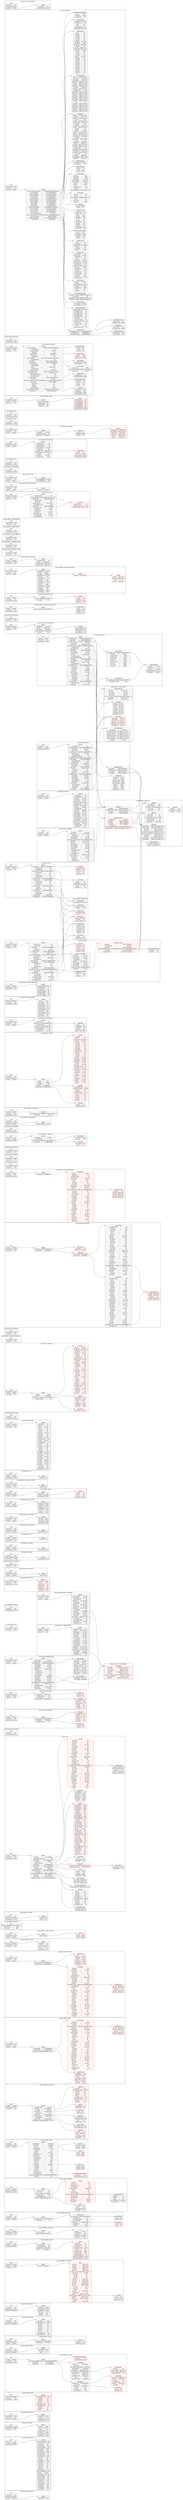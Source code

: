 digraph{rankdir=LR;subgraph cluster_0{label="api_dmm_payment / paycheck";node[style="filled",color=white,style="solid",color=gray20];api_dmm_payment__paycheck__Root[label="<Root> Root  | { api_result | <api_result> i64 } | { api_result_msg | <api_result_msg> String } | { api_data | <api_data> ApiData }",shape=record];api_dmm_payment__paycheck__ApiData;api_dmm_payment__paycheck__Root:api_data:e->api_dmm_payment__paycheck__ApiData:ApiData:w;api_dmm_payment__paycheck__ApiData[label="<ApiData> ApiData  | { api_check_value | <api_check_value> i64 }",shape=record];}subgraph cluster_1{label="api_get_member / basic";node[style="filled",color=white,style="solid",color=gray20];api_get_member__basic__Root[label="<Root> Root  | { api_result | <api_result> i64 } | { api_data | <api_data> ApiData } | { api_result_msg | <api_result_msg> String }",shape=record];api_get_member__basic__ApiData;api_get_member__basic__Root:api_data:e->api_get_member__basic__ApiData:ApiData:w;api_get_member__basic__ApiData[label="<ApiData> ApiData  | { api_tutorial_progress | <api_tutorial_progress> i64 } | { api_count_deck | <api_count_deck> i64 } | { api_st_win | <api_st_win> i64 } | { api_max_kagu | <api_max_kagu> i64 } | { api_max_slotitem | <api_max_slotitem> i64 } | { api_member_id | <api_member_id> String } | { api_medals | <api_medals> i64 } | { api_comment_id | <api_comment_id> String } | { api_max_chara | <api_max_chara> i64 } | { api_count_ndock | <api_count_ndock> i64 } | { api_nickname_id | <api_nickname_id> String } | { api_level | <api_level> i64 } | { api_rank | <api_rank> i64 } | { api_comment | <api_comment> String } | { api_playtime | <api_playtime> i64 } | { api_pt_win | <api_pt_win> i64 } | { api_tutorial | <api_tutorial> i64 } | { api_fcoin | <api_fcoin> i64 } | { api_pt_lose | <api_pt_lose> i64 } | { api_ms_count | <api_ms_count> i64 } | { api_pt_challenged_win | <api_pt_challenged_win> i64 } | { api_pvp | <api_pvp> Vec\<i64\> } | { api_furniture | <api_furniture> Vec\<i64\> } | { api_pt_challenged | <api_pt_challenged> i64 } | { api_active_flag | <api_active_flag> i64 } | { api_ms_success | <api_ms_success> i64 } | { api_experience | <api_experience> i64 } | { api_st_lose | <api_st_lose> i64 } | { api_count_kdock | <api_count_kdock> i64 } | { api_fleetname | <api_fleetname> Value } | { api_firstflag | <api_firstflag> i64 } | { api_nickname | <api_nickname> String } | { api_starttime | <api_starttime> i64 }",shape=record];}subgraph cluster_2{label="api_get_member / deck";node[style="filled",color=white,style="solid",color=gray20];api_get_member__deck__ApiData[label="<ApiData> ApiData  | { api_name | <api_name> String } | { api_ship | <api_ship> Vec\<i64\> } | { api_id | <api_id> i64 } | { api_member_id | <api_member_id> i64 } | { api_name_id | <api_name_id> String } | { api_mission | <api_mission> Vec\<i64\> } | { api_flagship | <api_flagship> String }",shape=record];api_get_member__deck__Root[label="<Root> Root  | { api_result_msg | <api_result_msg> String } | { api_data | <api_data> Vec\<ApiData\> } | { api_result | <api_result> i64 }",shape=record];api_get_member__deck__Root:api_data:e->api_get_member__deck__ApiData:ApiData:w;}subgraph cluster_3{label="api_get_member / furniture";node[style="filled",color=white,style="solid",color=gray20];api_get_member__furniture__Root[label="<Root> Root  | { api_result_msg | <api_result_msg> String } | { api_result | <api_result> i64 } | { api_data | <api_data> Vec\<ApiData\> }",shape=record];api_get_member__furniture__ApiData;api_get_member__furniture__Root:api_data:e->api_get_member__furniture__ApiData:ApiData:w;api_get_member__furniture__ApiData[label="<ApiData> ApiData  | { api_furniture_no | <api_furniture_no> i64 } | { api_id | <api_id> i64 } | { api_furniture_type | <api_furniture_type> i64 } | { api_furniture_id | <api_furniture_id> i64 }",shape=record];}subgraph cluster_4{label="api_get_member / kdock";node[style="filled",color=white,style="solid",color=gray20];api_get_member__kdock__Root[label="<Root> Root  | { api_data | <api_data> Vec\<ApiDaum\> } | { api_result | <api_result> i64 } | { api_result_msg | <api_result_msg> String }",shape=record];api_get_member__kdock__ApiDaum;api_get_member__kdock__Root:api_data:e->api_get_member__kdock__ApiDaum:ApiDaum:w;api_get_member__kdock__ApiDaum[label="<ApiDaum> ApiDaum  | { api_complete_time_str | <api_complete_time_str> String } | { api_item2 | <api_item2> i64 } | { api_item3 | <api_item3> i64 } | { api_item1 | <api_item1> i64 } | { api_state | <api_state> i64 } | { api_created_ship_id | <api_created_ship_id> i64 } | { api_complete_time | <api_complete_time> i64 } | { api_item4 | <api_item4> i64 } | { api_item5 | <api_item5> i64 } | { api_id | <api_id> i64 }",shape=record,color=red];}subgraph cluster_5{label="api_get_member / mapinfo";node[style="filled",color=white,style="solid",color=gray20];api_get_member__mapinfo__Root[label="<Root> Root  | { api_data | <api_data> ApiData } | { api_result | <api_result> i64 } | { api_result_msg | <api_result_msg> String }",shape=record];api_get_member__mapinfo__ApiData;api_get_member__mapinfo__Root:api_data:e->api_get_member__mapinfo__ApiData:ApiData:w;api_get_member__mapinfo__ApiData[label="<ApiData> ApiData  | { api_air_base_expanded_info | <api_air_base_expanded_info> Vec\<ApiAirBaseExpandedInfo\> } | { api_map_info | <api_map_info> Vec\<ApiMapInfo\> } | { api_air_base | <api_air_base> Vec\<ApiAirBase\> }",shape=record];api_get_member__mapinfo__ApiAirBaseExpandedInfo;api_get_member__mapinfo__ApiData:api_air_base_expanded_info:e->api_get_member__mapinfo__ApiAirBaseExpandedInfo:ApiAirBaseExpandedInfo:w;api_get_member__mapinfo__ApiMapInfo;api_get_member__mapinfo__ApiData:api_map_info:e->api_get_member__mapinfo__ApiMapInfo:ApiMapInfo:w;api_get_member__mapinfo__ApiAirBase;api_get_member__mapinfo__ApiData:api_air_base:e->api_get_member__mapinfo__ApiAirBase:ApiAirBase:w;api_get_member__mapinfo__ApiEventmap[label="<ApiEventmap> ApiEventmap  | { api_state | <api_state> i64 } | { api_now_maphp | <api_now_maphp> Option\<i64\> } | { api_max_maphp | <api_max_maphp> Option\<i64\> } | { api_selected_rank | <api_selected_rank> i64 }",shape=record,color=red];api_get_member__mapinfo__ApiAirBaseExpandedInfo[label="<ApiAirBaseExpandedInfo> ApiAirBaseExpandedInfo  | { api_area_id | <api_area_id> i64 } | { api_maintenance_level | <api_maintenance_level> i64 }",shape=record,color=red];api_get_member__mapinfo__ApiMapInfo[label="<ApiMapInfo> ApiMapInfo  | { api_m10 | <api_m10> Option\<i64\> } | { api_cleared | <api_cleared> i64 } | { api_required_defeat_count | <api_required_defeat_count> Option\<i64\> } | { api_gauge_num | <api_gauge_num> Option\<i64\> } | { api_sally_flag | <api_sally_flag> Option\<Vec\<i64\>\> } | { api_eventmap | <api_eventmap> Option\<ApiEventmap\> } | { api_gauge_type | <api_gauge_type> Option\<i64\> } | { api_s_no | <api_s_no> Option\<i64\> } | { api_defeat_count | <api_defeat_count> Option\<i64\> } | { api_id | <api_id> i64 } | { api_air_base_decks | <api_air_base_decks> Option\<i64\> }",shape=record];api_get_member__mapinfo__ApiMapInfo:api_eventmap:e->api_get_member__mapinfo__ApiEventmap:ApiEventmap:w;api_get_member__mapinfo__ApiDistance[label="<ApiDistance> ApiDistance  | { api_base | <api_base> i64 } | { api_bonus | <api_bonus> i64 }",shape=record,color=red];api_get_member__mapinfo__ApiPlaneInfo[label="<ApiPlaneInfo> ApiPlaneInfo  | { api_max_count | <api_max_count> Option\<i64\> } | { api_cond | <api_cond> Option\<i64\> } | { api_state | <api_state> i64 } | { api_squadron_id | <api_squadron_id> i64 } | { api_count | <api_count> Option\<i64\> } | { api_slotid | <api_slotid> i64 }",shape=record,color=red];api_get_member__mapinfo__ApiAirBase[label="<ApiAirBase> ApiAirBase  | { api_plane_info | <api_plane_info> Vec\<ApiPlaneInfo\> } | { api_area_id | <api_area_id> i64 } | { api_distance | <api_distance> ApiDistance } | { api_rid | <api_rid> i64 } | { api_name | <api_name> String } | { api_action_kind | <api_action_kind> i64 }",shape=record];api_get_member__mapinfo__ApiAirBase:api_plane_info:e->api_get_member__mapinfo__ApiPlaneInfo:ApiPlaneInfo:w;api_get_member__mapinfo__ApiAirBase:api_distance:e->api_get_member__mapinfo__ApiDistance:ApiDistance:w;}subgraph cluster_6{label="api_get_member / material";node[style="filled",color=white,style="solid",color=gray20];api_get_member__material__Root[label="<Root> Root  | { api_result | <api_result> i64 } | { api_result_msg | <api_result_msg> String } | { api_data | <api_data> Vec\<ApiData\> }",shape=record];api_get_member__material__ApiData;api_get_member__material__Root:api_data:e->api_get_member__material__ApiData:ApiData:w;api_get_member__material__ApiData[label="<ApiData> ApiData  | { api_member_id | <api_member_id> i64 } | { api_value | <api_value> i64 } | { api_id | <api_id> i64 }",shape=record];}subgraph cluster_7{label="api_get_member / mission";node[style="filled",color=white,style="solid",color=gray20];api_get_member__mission__Root[label="<Root> Root  | { api_result | <api_result> i64 } | { api_result_msg | <api_result_msg> String } | { api_data | <api_data> ApiData }",shape=record];api_get_member__mission__ApiData;api_get_member__mission__Root:api_data:e->api_get_member__mission__ApiData:ApiData:w;api_get_member__mission__ApiData[label="<ApiData> ApiData  | { api_list_items | <api_list_items> Vec\<ApiListItem\> } | { api_limit_time | <api_limit_time> Vec\<i64\> }",shape=record];api_get_member__mission__ApiListItem;api_get_member__mission__ApiData:api_list_items:e->api_get_member__mission__ApiListItem:ApiListItem:w;api_get_member__mission__ApiListItem[label="<ApiListItem> ApiListItem  | { api_state | <api_state> i64 } | { api_mission_id | <api_mission_id> i64 }",shape=record];}subgraph cluster_8{label="api_get_member / ndock";node[style="filled",color=white,style="solid",color=gray20];api_get_member__ndock__ApiData[label="<ApiData> ApiData  | { api_ship_id | <api_ship_id> i64 } | { api_complete_time_str | <api_complete_time_str> String } | { api_item2 | <api_item2> i64 } | { api_item4 | <api_item4> i64 } | { api_state | <api_state> i64 } | { api_item1 | <api_item1> i64 } | { api_item3 | <api_item3> i64 } | { api_id | <api_id> i64 } | { api_member_id | <api_member_id> i64 } | { api_complete_time | <api_complete_time> i64 }",shape=record];api_get_member__ndock__Root[label="<Root> Root  | { api_result | <api_result> i64 } | { api_result_msg | <api_result_msg> String } | { api_data | <api_data> Vec\<ApiData\> }",shape=record];api_get_member__ndock__Root:api_data:e->api_get_member__ndock__ApiData:ApiData:w;}subgraph cluster_9{label="api_get_member / payitem";node[style="filled",color=white,style="solid",color=gray20];api_get_member__payitem__ApiData[label="<ApiData> ApiData  | { api_name | <api_name> String } | { api_description | <api_description> String } | { api_payitem_id | <api_payitem_id> String } | { api_count | <api_count> i64 } | { api_price | <api_price> i64 } | { api_type | <api_type> i64 }",shape=record];api_get_member__payitem__Root[label="<Root> Root  | { api_result | <api_result> i64 } | { api_result_msg | <api_result_msg> String } | { api_data | <api_data> Vec\<ApiData\> }",shape=record];api_get_member__payitem__Root:api_data:e->api_get_member__payitem__ApiData:ApiData:w;}subgraph cluster_10{label="api_get_member / picture_book";node[style="filled",color=white,style="solid",color=gray20];api_get_member__picture_book__ApiList[label="<ApiList> ApiList  | { api_cnum | <api_cnum> Option\<i64\> } | { api_ctype | <api_ctype> Option\<i64\> } | { api_kaih | <api_kaih> Option\<i64\> } | { api_houk | <api_houk> Option\<i64\> } | { api_houm | <api_houm> Option\<i64\> } | { api_state | <api_state> Vec\<DuoType\<i64, Vec\<i64\>\>\> } | { api_table_id | <api_table_id> Vec\<i64\> } | { api_souk | <api_souk> i64 } | { api_leng | <api_leng> i64 } | { api_houg | <api_houg> i64 } | { api_saku | <api_saku> Option\<i64\> } | { api_soku | <api_soku> Option\<i64\> } | { api_stype | <api_stype> Option\<i64\> } | { api_info | <api_info> Option\<String\> } | { api_sinfo | <api_sinfo> Option\<String\> } | { api_raig | <api_raig> i64 } | { api_name | <api_name> String } | { api_tais | <api_tais> i64 } | { api_taik | <api_taik> Option\<i64\> } | { api_index_no | <api_index_no> i64 } | { api_flag | <api_flag> Option\<Vec\<i64\>\> } | { api_q_voice_info | <api_q_voice_info> Option\<Vec\<QVoiceInfo\>\> } | { api_yomi | <api_yomi> Option\<String\> } | { api_type | <api_type> Option\<Vec\<i64\>\> } | { api_tyku | <api_tyku> i64 } | { api_baku | <api_baku> Option\<i64\> }",shape=record,color=red];api_get_member__picture_book__QVoiceInfo;api_get_member__picture_book__ApiList:api_q_voice_info:e->api_get_member__picture_book__QVoiceInfo:QVoiceInfo:w;api_get_member__picture_book__ApiData[label="<ApiData> ApiData  | { api_list | <api_list> Vec\<ApiList\> }",shape=record];api_get_member__picture_book__ApiData:api_list:e->api_get_member__picture_book__ApiList:ApiList:w;api_get_member__picture_book__Root[label="<Root> Root  | { api_result_msg | <api_result_msg> String } | { api_data | <api_data> ApiData } | { api_result | <api_result> i64 }",shape=record];api_get_member__picture_book__Root:api_data:e->api_get_member__picture_book__ApiData:ApiData:w;api_get_member__picture_book__QVoiceInfo[label="<QVoiceInfo> QVoiceInfo  | { api_no | <api_no> i64 } | { api_voice_id | <api_voice_id> i64 } | { api_icon_id | <api_icon_id> i64 }",shape=record];}subgraph cluster_11{label="api_get_member / practice";node[style="filled",color=white,style="solid",color=gray20];api_get_member__practice__Root[label="<Root> Root  | { api_result | <api_result> i64 } | { api_data | <api_data> ApiData } | { api_result_msg | <api_result_msg> String }",shape=record];api_get_member__practice__ApiData;api_get_member__practice__Root:api_data:e->api_get_member__practice__ApiData:ApiData:w;api_get_member__practice__ApiList[label="<ApiList> ApiList  | { api_medals | <api_medals> i64 } | { api_enemy_level | <api_enemy_level> i64 } | { api_enemy_id | <api_enemy_id> i64 } | { api_enemy_comment | <api_enemy_comment> String } | { api_state | <api_state> i64 } | { api_enemy_name | <api_enemy_name> String } | { api_enemy_rank | <api_enemy_rank> String } | { api_enemy_flag | <api_enemy_flag> i64 } | { api_enemy_flag_ship | <api_enemy_flag_ship> i64 } | { api_enemy_comment_id | <api_enemy_comment_id> String } | { api_enemy_name_id | <api_enemy_name_id> String }",shape=record,color=red];api_get_member__practice__ApiData[label="<ApiData> ApiData  | { api_create_kind | <api_create_kind> i64 } | { api_selected_kind | <api_selected_kind> i64 } | { api_entry_limit | <api_entry_limit> Option\<i64\> } | { api_list | <api_list> Vec\<ApiList\> }",shape=record];api_get_member__practice__ApiData:api_list:e->api_get_member__practice__ApiList:ApiList:w;}subgraph cluster_12{label="api_get_member / preset_deck";node[style="filled",color=white,style="solid",color=gray20];api_get_member__preset_deck__Root[label="<Root> Root  | { api_data | <api_data> ApiData } | { api_result_msg | <api_result_msg> String } | { api_result | <api_result> i64 }",shape=record];api_get_member__preset_deck__ApiData;api_get_member__preset_deck__Root:api_data:e->api_get_member__preset_deck__ApiData:ApiData:w;api_get_member__preset_deck__N[label="<N> N  | { api_ship | <api_ship> Vec\<i64\> } | { api_preset_no | <api_preset_no> i64 } | { api_name_id | <api_name_id> String } | { api_lock_flag | <api_lock_flag> Option\<i64\> } | { api_name | <api_name> String }",shape=record];api_get_member__preset_deck__ApiData[label="<ApiData> ApiData  | { api_max_num | <api_max_num> i64 } | { api_deck | <api_deck> HashMap\<String, N\> }",shape=record];api_get_member__preset_deck__ApiData:api_deck:e->api_get_member__preset_deck__N:N:w;}subgraph cluster_13{label="api_get_member / preset_slot";node[style="filled",color=white,style="solid",color=gray20];api_get_member__preset_slot__Root[label="<Root> Root  | { api_result | <api_result> i64 } | { api_result_msg | <api_result_msg> String } | { api_data | <api_data> ApiData }",shape=record];api_get_member__preset_slot__ApiData;api_get_member__preset_slot__Root:api_data:e->api_get_member__preset_slot__ApiData:ApiData:w;api_get_member__preset_slot__ApiSlotItemEx[label="<ApiSlotItemEx> ApiSlotItemEx  | { api_id | <api_id> i64 } | { api_level | <api_level> i64 }",shape=record];api_get_member__preset_slot__ApiSlotItem[label="<ApiSlotItem> ApiSlotItem  | { api_level | <api_level> i64 } | { api_id | <api_id> i64 }",shape=record,color=red];api_get_member__preset_slot__ApiData[label="<ApiData> ApiData  | { api_preset_items | <api_preset_items> Vec\<ApiPresetItem\> } | { api_max_num | <api_max_num> i64 }",shape=record];api_get_member__preset_slot__ApiPresetItem;api_get_member__preset_slot__ApiData:api_preset_items:e->api_get_member__preset_slot__ApiPresetItem:ApiPresetItem:w;api_get_member__preset_slot__ApiPresetItem[label="<ApiPresetItem> ApiPresetItem  | { api_slot_item_ex | <api_slot_item_ex> Option\<ApiSlotItemEx\> } | { api_lock_flag | <api_lock_flag> i64 } | { api_selected_mode | <api_selected_mode> i64 } | { api_slot_ex_flag | <api_slot_ex_flag> i64 } | { api_slot_item | <api_slot_item> Vec\<ApiSlotItem\> } | { api_preset_no | <api_preset_no> i64 } | { api_name | <api_name> String }",shape=record];api_get_member__preset_slot__ApiPresetItem:api_slot_item_ex:e->api_get_member__preset_slot__ApiSlotItemEx:ApiSlotItemEx:w;api_get_member__preset_slot__ApiPresetItem:api_slot_item:e->api_get_member__preset_slot__ApiSlotItem:ApiSlotItem:w;}subgraph cluster_14{label="api_get_member / questlist";node[style="filled",color=white,style="solid",color=gray20];api_get_member__questlist__ApiSelectRewards[label="<ApiSelectRewards> ApiSelectRewards  | { api_mst_id | <api_mst_id> i64 } | { api_kind | <api_kind> i64 } | { api_no | <api_no> i64 } | { api_slotitem_level | <api_slotitem_level> Option\<i64\> } | { api_count | <api_count> i64 }",shape=record];api_get_member__questlist__ApiCList[label="<ApiCList> ApiCList  | { api_c_flag | <api_c_flag> i64 } | { api_no | <api_no> i64 } | { api_progress_flag | <api_progress_flag> i64 } | { api_state | <api_state> i64 }",shape=record];api_get_member__questlist__Root[label="<Root> Root  | { api_data | <api_data> ApiData } | { api_result | <api_result> Option\<i64\> } | { api_result_msg | <api_result_msg> String }",shape=record];api_get_member__questlist__ApiData;api_get_member__questlist__Root:api_data:e->api_get_member__questlist__ApiData:ApiData:w;api_get_member__questlist__ApiData[label="<ApiData> ApiData  | { api_exec_count | <api_exec_count> i64 } | { api_count | <api_count> i64 } | { api_list | <api_list> Option\<Vec\<ApiList\>\> } | { api_exec_type | <api_exec_type> i64 } | { api_completed_kind | <api_completed_kind> i64 } | { api_c_list | <api_c_list> Option\<Vec\<ApiCList\>\> }",shape=record];api_get_member__questlist__ApiList;api_get_member__questlist__ApiData:api_list:e->api_get_member__questlist__ApiList:ApiList:w;api_get_member__questlist__ApiData:api_c_list:e->api_get_member__questlist__ApiCList:ApiCList:w;api_get_member__questlist__ApiList[label="<ApiList> ApiList  | { api_type | <api_type> i64 } | { api_voice_id | <api_voice_id> i64 } | { api_progress_flag | <api_progress_flag> i64 } | { api_label_type | <api_label_type> i64 } | { api_lost_badges | <api_lost_badges> Option\<i64\> } | { api_no | <api_no> i64 } | { api_state | <api_state> i64 } | { api_bonus_flag | <api_bonus_flag> i64 } | { api_select_rewards | <api_select_rewards> Option\<Vec\<Vec\<ApiSelectRewards\>\>\> } | { api_category | <api_category> i64 } | { api_invalid_flag | <api_invalid_flag> i64 } | { api_title | <api_title> String } | { api_get_material | <api_get_material> Vec\<i64\> } | { api_detail | <api_detail> String }",shape=record,color=red];api_get_member__questlist__ApiList:api_select_rewards:e->api_get_member__questlist__ApiSelectRewards:ApiSelectRewards:w;}subgraph cluster_15{label="api_get_member / record";node[style="filled",color=white,style="solid",color=gray20];api_get_member__record__ApiData[label="<ApiData> ApiData  | { api_complate | <api_complate> Vec\<String\> } | { api_mission | <api_mission> ApiMission } | { api_war | <api_war> ApiWar } | { api_experience | <api_experience> Vec\<i64\> } | { api_furniture | <api_furniture> i64 } | { api_deck | <api_deck> i64 } | { api_ship | <api_ship> Vec\<i64\> } | { api_nickname_id | <api_nickname_id> String } | { api_slotitem | <api_slotitem> Vec\<i64\> } | { api_nickname | <api_nickname> String } | { api_member_id | <api_member_id> i64 } | { api_photo_url | <api_photo_url> String } | { api_cmt | <api_cmt> String } | { api_rank | <api_rank> i64 } | { api_practice | <api_practice> ApiPractice } | { api_level | <api_level> i64 } | { api_friend | <api_friend> i64 } | { api_ndoc | <api_ndoc> i64 } | { api_cmt_id | <api_cmt_id> String } | { api_large_dock | <api_large_dock> i64 } | { api_material_max | <api_material_max> i64 } | { api_air_base_expanded_info | <api_air_base_expanded_info> Vec\<ApiAirBaseExpandedInfo\> } | { api_kdoc | <api_kdoc> i64 }",shape=record];api_get_member__record__ApiMission;api_get_member__record__ApiData:api_mission:e->api_get_member__record__ApiMission:ApiMission:w;api_get_member__record__ApiWar;api_get_member__record__ApiData:api_war:e->api_get_member__record__ApiWar:ApiWar:w;api_get_member__record__ApiPractice;api_get_member__record__ApiData:api_practice:e->api_get_member__record__ApiPractice:ApiPractice:w;api_get_member__record__ApiAirBaseExpandedInfo;api_get_member__record__ApiData:api_air_base_expanded_info:e->api_get_member__record__ApiAirBaseExpandedInfo:ApiAirBaseExpandedInfo:w;api_get_member__record__ApiPractice[label="<ApiPractice> ApiPractice  | { api_win | <api_win> String } | { api_rate | <api_rate> String } | { api_lose | <api_lose> String }",shape=record];api_get_member__record__ApiAirBaseExpandedInfo[label="<ApiAirBaseExpandedInfo> ApiAirBaseExpandedInfo  | { api_area_id | <api_area_id> i64 } | { api_maintenance_level | <api_maintenance_level> i64 }",shape=record,color=red];api_get_member__record__Root[label="<Root> Root  | { api_result | <api_result> i64 } | { api_result_msg | <api_result_msg> String } | { api_data | <api_data> ApiData }",shape=record];api_get_member__record__Root:api_data:e->api_get_member__record__ApiData:ApiData:w;api_get_member__record__ApiWar[label="<ApiWar> ApiWar  | { api_win | <api_win> String } | { api_lose | <api_lose> String } | { api_rate | <api_rate> String }",shape=record,color=red];api_get_member__record__ApiMission[label="<ApiMission> ApiMission  | { api_success | <api_success> String } | { api_count | <api_count> String } | { api_rate | <api_rate> String }",shape=record];}subgraph cluster_16{label="api_get_member / require_info";node[style="filled",color=white,style="solid",color=gray20];api_get_member__require_info__ApiSlotItem[label="<ApiSlotItem> ApiSlotItem  | { api_level | <api_level> i64 } | { api_alv | <api_alv> Option\<i64\> } | { api_id | <api_id> i64 } | { api_slotitem_id | <api_slotitem_id> i64 } | { api_locked | <api_locked> i64 }",shape=record,color=red];api_get_member__require_info__ApiUseitem[label="<ApiUseitem> ApiUseitem  | { api_id | <api_id> i64 } | { api_count | <api_count> i64 }",shape=record];api_get_member__require_info__ApiFurniture[label="<ApiFurniture> ApiFurniture  | { api_furniture_no | <api_furniture_no> i64 } | { api_furniture_type | <api_furniture_type> i64 } | { api_id | <api_id> i64 } | { api_furniture_id | <api_furniture_id> i64 }",shape=record];api_get_member__require_info__Root[label="<Root> Root  | { api_data | <api_data> ApiData } | { api_result_msg | <api_result_msg> String } | { api_result | <api_result> i64 }",shape=record];api_get_member__require_info__ApiData;api_get_member__require_info__Root:api_data:e->api_get_member__require_info__ApiData:ApiData:w;api_get_member__require_info__ApiKdock[label="<ApiKdock> ApiKdock  | { api_item5 | <api_item5> i64 } | { api_complete_time_str | <api_complete_time_str> String } | { api_item2 | <api_item2> i64 } | { api_state | <api_state> i64 } | { api_item1 | <api_item1> i64 } | { api_id | <api_id> i64 } | { api_complete_time | <api_complete_time> i64 } | { api_created_ship_id | <api_created_ship_id> i64 } | { api_item3 | <api_item3> i64 } | { api_item4 | <api_item4> i64 }",shape=record,color=red];api_get_member__require_info__ApiOssSetting[label="<ApiOssSetting> ApiOssSetting  | { api_oss_items | <api_oss_items> Vec\<i64\> } | { api_language_type | <api_language_type> i64 }",shape=record];api_get_member__require_info__ApiData[label="<ApiData> ApiData  | { api_extra_supply | <api_extra_supply> Vec\<i64\> } | { api_kdock | <api_kdock> Vec\<ApiKdock\> } | { api_basic | <api_basic> ApiBasic } | { api_useitem | <api_useitem> Vec\<ApiUseitem\> } | { api_skin_id | <api_skin_id> i64 } | { api_furniture | <api_furniture> Vec\<ApiFurniture\> } | { api_oss_setting | <api_oss_setting> ApiOssSetting } | { api_position_id | <api_position_id> i64 } | { api_slot_item | <api_slot_item> Vec\<ApiSlotItem\> } | { api_unsetslot | <api_unsetslot> HashMap\<String, Vec\<i64\>\> }",shape=record];api_get_member__require_info__ApiData:api_kdock:e->api_get_member__require_info__ApiKdock:ApiKdock:w;api_get_member__require_info__ApiBasic;api_get_member__require_info__ApiData:api_basic:e->api_get_member__require_info__ApiBasic:ApiBasic:w;api_get_member__require_info__ApiData:api_useitem:e->api_get_member__require_info__ApiUseitem:ApiUseitem:w;api_get_member__require_info__ApiData:api_furniture:e->api_get_member__require_info__ApiFurniture:ApiFurniture:w;api_get_member__require_info__ApiData:api_oss_setting:e->api_get_member__require_info__ApiOssSetting:ApiOssSetting:w;api_get_member__require_info__ApiData:api_slot_item:e->api_get_member__require_info__ApiSlotItem:ApiSlotItem:w;api_get_member__require_info__ApiBasic[label="<ApiBasic> ApiBasic  | { api_member_id | <api_member_id> i64 } | { api_firstflag | <api_firstflag> i64 }",shape=record,color=red];}subgraph cluster_17{label="api_get_member / ship3";node[style="filled",color=white,style="solid",color=gray20];api_get_member__ship3__Root[label="<Root> Root  | { api_result_msg | <api_result_msg> String } | { api_result | <api_result> i64 } | { api_data | <api_data> ApiData }",shape=record];api_get_member__ship3__ApiData;api_get_member__ship3__Root:api_data:e->api_get_member__ship3__ApiData:ApiData:w;api_get_member__ship3__ApiData[label="<ApiData> ApiData  | { api_ship_data | <api_ship_data> Vec\<ApiShipData\> } | { api_deck_data | <api_deck_data> Vec\<ApiDeckData\> } | { api_slot_data | <api_slot_data> HashMap\<String, Vec\<i64\>\> }",shape=record];api_get_member__ship3__ApiShipData;api_get_member__ship3__ApiData:api_ship_data:e->api_get_member__ship3__ApiShipData:ApiShipData:w;api_get_member__ship3__ApiDeckData;api_get_member__ship3__ApiData:api_deck_data:e->api_get_member__ship3__ApiDeckData:ApiDeckData:w;api_get_member__ship3__ApiDeckData[label="<ApiDeckData> ApiDeckData  | { api_flagship | <api_flagship> String } | { api_member_id | <api_member_id> i64 } | { api_id | <api_id> i64 } | { api_name_id | <api_name_id> String } | { api_mission | <api_mission> Vec\<i64\> } | { api_ship | <api_ship> Vec\<i64\> } | { api_name | <api_name> String }",shape=record,color=red];api_get_member__ship3__ApiShipData[label="<ApiShipData> ApiShipData  | { api_slot_ex | <api_slot_ex> i64 } | { api_soukou | <api_soukou> Vec\<i64\> } | { api_leng | <api_leng> i64 } | { api_sp_effect_items | <api_sp_effect_items> Option\<Vec\<ApiSpEffectItems\>\> } | { api_kaihi | <api_kaihi> Vec\<i64\> } | { api_sally_area | <api_sally_area> Option\<i64\> } | { api_locked | <api_locked> i64 } | { api_ndock_item | <api_ndock_item> Vec\<i64\> } | { api_maxhp | <api_maxhp> i64 } | { api_srate | <api_srate> i64 } | { api_ship_id | <api_ship_id> i64 } | { api_lv | <api_lv> i64 } | { api_bull | <api_bull> i64 } | { api_ndock_time | <api_ndock_time> i64 } | { api_karyoku | <api_karyoku> Vec\<i64\> } | { api_taiku | <api_taiku> Vec\<i64\> } | { api_sakuteki | <api_sakuteki> Vec\<i64\> } | { api_exp | <api_exp> Vec\<i64\> } | { api_nowhp | <api_nowhp> i64 } | { api_cond | <api_cond> i64 } | { api_soku | <api_soku> i64 } | { api_onslot | <api_onslot> Vec\<i64\> } | { api_backs | <api_backs> i64 } | { api_kyouka | <api_kyouka> Vec\<i64\> } | { api_taisen | <api_taisen> Vec\<i64\> } | { api_raisou | <api_raisou> Vec\<i64\> } | { api_lucky | <api_lucky> Vec\<i64\> } | { api_sortno | <api_sortno> i64 } | { api_slot | <api_slot> Vec\<i64\> } | { api_slotnum | <api_slotnum> i64 } | { api_id | <api_id> i64 } | { api_locked_equip | <api_locked_equip> i64 } | { api_fuel | <api_fuel> i64 }",shape=record,color=red];api_get_member__ship3__ApiSpEffectItems;api_get_member__ship3__ApiShipData:api_sp_effect_items:e->api_get_member__ship3__ApiSpEffectItems:ApiSpEffectItems:w;api_get_member__ship3__ApiSpEffectItems[label="<ApiSpEffectItems> ApiSpEffectItems  | { api_raig | <api_raig> Option\<i64\> } | { api_souk | <api_souk> Option\<i64\> } | { api_kind | <api_kind> i64 } | { api_houg | <api_houg> Option\<i64\> } | { api_kaih | <api_kaih> Option\<i64\> }",shape=record,color=red];}subgraph cluster_18{label="api_get_member / ship_deck";node[style="filled",color=white,style="solid",color=gray20];api_get_member__ship_deck__ApiShipData[label="<ApiShipData> ApiShipData  | { api_backs | <api_backs> i64 } | { api_kyouka | <api_kyouka> Vec\<i64\> } | { api_srate | <api_srate> i64 } | { api_cond | <api_cond> i64 } | { api_sortno | <api_sortno> i64 } | { api_locked_equip | <api_locked_equip> i64 } | { api_sally_area | <api_sally_area> Option\<i64\> } | { api_maxhp | <api_maxhp> i64 } | { api_nowhp | <api_nowhp> i64 } | { api_ship_id | <api_ship_id> i64 } | { api_taiku | <api_taiku> Vec\<i64\> } | { api_sp_effect_items | <api_sp_effect_items> Option\<Vec\<ApiSpEffectItems\>\> } | { api_ndock_time | <api_ndock_time> i64 } | { api_onslot | <api_onslot> Vec\<i64\> } | { api_lv | <api_lv> i64 } | { api_ndock_item | <api_ndock_item> Vec\<i64\> } | { api_raisou | <api_raisou> Vec\<i64\> } | { api_slot_ex | <api_slot_ex> i64 } | { api_fuel | <api_fuel> i64 } | { api_taisen | <api_taisen> Vec\<i64\> } | { api_bull | <api_bull> i64 } | { api_exp | <api_exp> Vec\<i64\> } | { api_lucky | <api_lucky> Vec\<i64\> } | { api_leng | <api_leng> i64 } | { api_slot | <api_slot> Vec\<i64\> } | { api_karyoku | <api_karyoku> Vec\<i64\> } | { api_soukou | <api_soukou> Vec\<i64\> } | { api_kaihi | <api_kaihi> Vec\<i64\> } | { api_locked | <api_locked> i64 } | { api_id | <api_id> i64 } | { api_slotnum | <api_slotnum> i64 } | { api_sakuteki | <api_sakuteki> Vec\<i64\> } | { api_soku | <api_soku> i64 }",shape=record,color=red];api_get_member__ship_deck__ApiSpEffectItems;api_get_member__ship_deck__ApiShipData:api_sp_effect_items:e->api_get_member__ship_deck__ApiSpEffectItems:ApiSpEffectItems:w;api_get_member__ship_deck__ApiData[label="<ApiData> ApiData  | { api_deck_data | <api_deck_data> Vec\<ApiDeckData\> } | { api_ship_data | <api_ship_data> Vec\<ApiShipData\> }",shape=record];api_get_member__ship_deck__ApiDeckData;api_get_member__ship_deck__ApiData:api_deck_data:e->api_get_member__ship_deck__ApiDeckData:ApiDeckData:w;api_get_member__ship_deck__ApiData:api_ship_data:e->api_get_member__ship_deck__ApiShipData:ApiShipData:w;api_get_member__ship_deck__Root[label="<Root> Root  | { api_result_msg | <api_result_msg> String } | { api_result | <api_result> i64 } | { api_data | <api_data> ApiData }",shape=record];api_get_member__ship_deck__Root:api_data:e->api_get_member__ship_deck__ApiData:ApiData:w;api_get_member__ship_deck__ApiSpEffectItems[label="<ApiSpEffectItems> ApiSpEffectItems  | { api_kaih | <api_kaih> Option\<i64\> } | { api_souk | <api_souk> Option\<i64\> } | { api_kind | <api_kind> i64 } | { api_raig | <api_raig> Option\<i64\> } | { api_houg | <api_houg> Option\<i64\> }",shape=record,color=red];api_get_member__ship_deck__ApiDeckData[label="<ApiDeckData> ApiDeckData  | { api_id | <api_id> i64 } | { api_mission | <api_mission> Vec\<i64\> } | { api_name | <api_name> String } | { api_ship | <api_ship> Vec\<i64\> } | { api_name_id | <api_name_id> String } | { api_flagship | <api_flagship> String } | { api_member_id | <api_member_id> i64 }",shape=record,color=red];}subgraph cluster_19{label="api_get_member / slot_item";node[style="filled",color=white,style="solid",color=gray20];api_get_member__slot_item__ApiData[label="<ApiData> ApiData  | { api_locked | <api_locked> i64 } | { api_level | <api_level> i64 } | { api_alv | <api_alv> Option\<i64\> } | { api_id | <api_id> i64 } | { api_slotitem_id | <api_slotitem_id> i64 }",shape=record];api_get_member__slot_item__Root[label="<Root> Root  | { api_data | <api_data> Vec\<ApiData\> } | { api_result_msg | <api_result_msg> String } | { api_result | <api_result> i64 }",shape=record];api_get_member__slot_item__Root:api_data:e->api_get_member__slot_item__ApiData:ApiData:w;}subgraph cluster_20{label="api_get_member / sortie_conditions";node[style="filled",color=white,style="solid",color=gray20];api_get_member__sortie_conditions__ApiData[label="<ApiData> ApiData  | { api_war | <api_war> ApiWar }",shape=record];api_get_member__sortie_conditions__ApiWar;api_get_member__sortie_conditions__ApiData:api_war:e->api_get_member__sortie_conditions__ApiWar:ApiWar:w;api_get_member__sortie_conditions__ApiWar[label="<ApiWar> ApiWar  | { api_win | <api_win> String } | { api_rate | <api_rate> String } | { api_lose | <api_lose> String }",shape=record,color=red];api_get_member__sortie_conditions__Root[label="<Root> Root  | { api_result | <api_result> i64 } | { api_result_msg | <api_result_msg> String } | { api_data | <api_data> ApiData }",shape=record];api_get_member__sortie_conditions__Root:api_data:e->api_get_member__sortie_conditions__ApiData:ApiData:w;}subgraph cluster_21{label="api_get_member / unsetslot";node[style="filled",color=white,style="solid",color=gray20];api_get_member__unsetslot__Root[label="<Root> Root  | { api_data | <api_data> HashMap\<String, Vec\<i64\>\> } | { api_result_msg | <api_result_msg> String } | { api_result | <api_result> i64 }",shape=record];}subgraph cluster_22{label="api_get_member / useitem";node[style="filled",color=white,style="solid",color=gray20];api_get_member__useitem__ApiData[label="<ApiData> ApiData  | { api_count | <api_count> i64 } | { api_id | <api_id> i64 }",shape=record];api_get_member__useitem__Root[label="<Root> Root  | { api_result | <api_result> i64 } | { api_data | <api_data> Vec\<ApiData\> } | { api_result_msg | <api_result_msg> String }",shape=record];api_get_member__useitem__Root:api_data:e->api_get_member__useitem__ApiData:ApiData:w;}subgraph cluster_23{label="api_port / port";node[style="filled",color=white,style="solid",color=gray20];api_port__port__Root[label="<Root> Root  | { api_data | <api_data> ApiData } | { api_result | <api_result> i64 } | { api_result_msg | <api_result_msg> String }",shape=record];api_port__port__ApiData;api_port__port__Root:api_data:e->api_port__port__ApiData:ApiData:w;api_port__port__ApiUnsetSlot[label="<ApiUnsetSlot> ApiUnsetSlot  | { api_slot_list | <api_slot_list> Vec\<i64\> } | { api_type3No | <api_type3No> i64 }",shape=record];api_port__port__ApiMaterial[label="<ApiMaterial> ApiMaterial  | { api_id | <api_id> i64 } | { api_member_id | <api_member_id> i64 } | { api_value | <api_value> i64 }",shape=record];api_port__port__ApiEventObject[label="<ApiEventObject> ApiEventObject  | { api_m_flag | <api_m_flag> Option\<i64\> } | { api_m_flag2 | <api_m_flag2> Option\<i64\> } | { api_c_num | <api_c_num> Option\<i64\> }",shape=record];api_port__port__ApiData[label="<ApiData> ApiData  | { api_ship | <api_ship> Vec\<ApiShip\> } | { api_parallel_quest_count | <api_parallel_quest_count> i64 } | { api_deck_port | <api_deck_port> Vec\<ApiDeckPort\> } | { api_basic | <api_basic> ApiBasic } | { api_dest_ship_slot | <api_dest_ship_slot> i64 } | { api_material | <api_material> Vec\<ApiMaterial\> } | { api_plane_info | <api_plane_info> Option\<ApiPlaneInfo\> } | { api_log | <api_log> Vec\<ApiLog\> } | { api_combined_flag | <api_combined_flag> Option\<i64\> } | { api_event_object | <api_event_object> Option\<ApiEventObject\> } | { api_p_bgm_id | <api_p_bgm_id> i64 } | { api_furniture_affect_items | <api_furniture_affect_items> ApiFurnitureAffectItems } | { api_ndock | <api_ndock> Vec\<ApiNdock\> } | { api_c_flags | <api_c_flags> Option\<Vec\<i64\>\> } | { api_friendly_setting | <api_friendly_setting> Option\<ApiFriendlySetting\> }",shape=record];api_port__port__ApiShip;api_port__port__ApiData:api_ship:e->api_port__port__ApiShip:ApiShip:w;api_port__port__ApiDeckPort;api_port__port__ApiData:api_deck_port:e->api_port__port__ApiDeckPort:ApiDeckPort:w;api_port__port__ApiBasic;api_port__port__ApiData:api_basic:e->api_port__port__ApiBasic:ApiBasic:w;api_port__port__ApiData:api_material:e->api_port__port__ApiMaterial:ApiMaterial:w;api_port__port__ApiPlaneInfo;api_port__port__ApiData:api_plane_info:e->api_port__port__ApiPlaneInfo:ApiPlaneInfo:w;api_port__port__ApiLog;api_port__port__ApiData:api_log:e->api_port__port__ApiLog:ApiLog:w;api_port__port__ApiData:api_event_object:e->api_port__port__ApiEventObject:ApiEventObject:w;api_port__port__ApiFurnitureAffectItems;api_port__port__ApiData:api_furniture_affect_items:e->api_port__port__ApiFurnitureAffectItems:ApiFurnitureAffectItems:w;api_port__port__ApiNdock;api_port__port__ApiData:api_ndock:e->api_port__port__ApiNdock:ApiNdock:w;api_port__port__ApiFriendlySetting;api_port__port__ApiData:api_friendly_setting:e->api_port__port__ApiFriendlySetting:ApiFriendlySetting:w;api_port__port__ApiPlaneInfo[label="<ApiPlaneInfo> ApiPlaneInfo  | { api_unset_slot | <api_unset_slot> Option\<Vec\<ApiUnsetSlot\>\> } | { api_base_convert_slot | <api_base_convert_slot> Option\<Vec\<i64\>\> }",shape=record,color=red];api_port__port__ApiPlaneInfo:api_unset_slot:e->api_port__port__ApiUnsetSlot:ApiUnsetSlot:w;api_port__port__ApiNdock[label="<ApiNdock> ApiNdock  | { api_id | <api_id> i64 } | { api_item1 | <api_item1> i64 } | { api_state | <api_state> i64 } | { api_item3 | <api_item3> i64 } | { api_member_id | <api_member_id> i64 } | { api_complete_time_str | <api_complete_time_str> String } | { api_item4 | <api_item4> i64 } | { api_item2 | <api_item2> i64 } | { api_ship_id | <api_ship_id> i64 } | { api_complete_time | <api_complete_time> i64 }",shape=record];api_port__port__ApiShip[label="<ApiShip> ApiShip  | { api_locked | <api_locked> i64 } | { api_sortno | <api_sortno> i64 } | { api_srate | <api_srate> i64 } | { api_taiku | <api_taiku> Vec\<i64\> } | { api_nowhp | <api_nowhp> i64 } | { api_maxhp | <api_maxhp> i64 } | { api_lucky | <api_lucky> Vec\<i64\> } | { api_cond | <api_cond> i64 } | { api_slotnum | <api_slotnum> i64 } | { api_sakuteki | <api_sakuteki> Vec\<i64\> } | { api_bull | <api_bull> i64 } | { api_sally_area | <api_sally_area> Option\<i64\> } | { api_slot | <api_slot> Vec\<i64\> } | { api_fuel | <api_fuel> i64 } | { api_ndock_time | <api_ndock_time> i64 } | { api_leng | <api_leng> i64 } | { api_locked_equip | <api_locked_equip> i64 } | { api_sp_effect_items | <api_sp_effect_items> Option\<Vec\<ApiSpEffectItem\>\> } | { api_raisou | <api_raisou> Vec\<i64\> } | { api_slot_ex | <api_slot_ex> i64 } | { api_soku | <api_soku> i64 } | { api_backs | <api_backs> i64 } | { api_kyouka | <api_kyouka> Vec\<i64\> } | { api_exp | <api_exp> Vec\<i64\> } | { api_ndock_item | <api_ndock_item> Vec\<i64\> } | { api_taisen | <api_taisen> Vec\<i64\> } | { api_soukou | <api_soukou> Vec\<i64\> } | { api_karyoku | <api_karyoku> Vec\<i64\> } | { api_kaihi | <api_kaihi> Vec\<i64\> } | { api_ship_id | <api_ship_id> i64 } | { api_lv | <api_lv> i64 } | { api_onslot | <api_onslot> Vec\<i64\> } | { api_id | <api_id> i64 }",shape=record,color=red];api_port__port__ApiSpEffectItem;api_port__port__ApiShip:api_sp_effect_items:e->api_port__port__ApiSpEffectItem:ApiSpEffectItem:w;api_port__port__ApiBasic[label="<ApiBasic> ApiBasic  | { api_nickname | <api_nickname> String } | { api_fleetname | <api_fleetname> Value } | { api_comment_id | <api_comment_id> String } | { api_comment | <api_comment> String } | { api_level | <api_level> i64 } | { api_tutorial | <api_tutorial> i64 } | { api_ms_count | <api_ms_count> i64 } | { api_experience | <api_experience> i64 } | { api_nickname_id | <api_nickname_id> String } | { api_pt_challenged | <api_pt_challenged> i64 } | { api_rank | <api_rank> i64 } | { api_playtime | <api_playtime> i64 } | { api_max_kagu | <api_max_kagu> i64 } | { api_ms_success | <api_ms_success> i64 } | { api_tutorial_progress | <api_tutorial_progress> i64 } | { api_count_deck | <api_count_deck> i64 } | { api_pvp | <api_pvp> Vec\<i64\> } | { api_max_chara | <api_max_chara> i64 } | { api_starttime | <api_starttime> i64 } | { api_max_slotitem | <api_max_slotitem> i64 } | { api_furniture | <api_furniture> Vec\<i64\> } | { api_st_win | <api_st_win> i64 } | { api_medals | <api_medals> i64 } | { api_active_flag | <api_active_flag> i64 } | { api_count_ndock | <api_count_ndock> i64 } | { api_count_kdock | <api_count_kdock> i64 } | { api_fcoin | <api_fcoin> i64 } | { api_st_lose | <api_st_lose> i64 } | { api_pt_challenged_win | <api_pt_challenged_win> i64 } | { api_firstflag | <api_firstflag> i64 } | { api_large_dock | <api_large_dock> i64 } | { api_pt_lose | <api_pt_lose> i64 } | { api_pt_win | <api_pt_win> i64 } | { api_member_id | <api_member_id> String }",shape=record,color=red];api_port__port__ApiLog[label="<ApiLog> ApiLog  | { api_type | <api_type> String } | { api_no | <api_no> i64 } | { api_state | <api_state> String } | { api_message | <api_message> String }",shape=record];api_port__port__ApiFurnitureAffectItems[label="<ApiFurnitureAffectItems> ApiFurnitureAffectItems  | { api_payitem_dict | <api_payitem_dict> HashMap\<String, i64\> }",shape=record];api_port__port__ApiSpEffectItem[label="<ApiSpEffectItem> ApiSpEffectItem  | { api_raig | <api_raig> Option\<i64\> } | { api_souk | <api_souk> Option\<i64\> } | { api_kind | <api_kind> i64 } | { api_kaih | <api_kaih> Option\<i64\> } | { api_houg | <api_houg> Option\<i64\> }",shape=record];api_port__port__ApiDeckPort[label="<ApiDeckPort> ApiDeckPort  | { api_member_id | <api_member_id> i64 } | { api_flagship | <api_flagship> String } | { api_ship | <api_ship> Vec\<i64\> } | { api_name_id | <api_name_id> String } | { api_mission | <api_mission> Vec\<i64\> } | { api_name | <api_name> String } | { api_id | <api_id> i64 }",shape=record];api_port__port__ApiFriendlySetting[label="<ApiFriendlySetting> ApiFriendlySetting  | { api_request_flag | <api_request_flag> i64 } | { api_request_type | <api_request_type> i64 }",shape=record];}subgraph cluster_24{label="api_req_air_corps / set_action";node[style="filled",color=white,style="solid",color=gray20];api_req_air_corps__set_action__Root[label="<Root> Root  | { api_result | <api_result> i64 } | { api_result_msg | <api_result_msg> String }",shape=record];}subgraph cluster_25{label="api_req_air_corps / set_plane";node[style="filled",color=white,style="solid",color=gray20];api_req_air_corps__set_plane__ApiPlaneInfo[label="<ApiPlaneInfo> ApiPlaneInfo  | { api_squadron_id | <api_squadron_id> i64 } | { api_state | <api_state> i64 } | { api_max_count | <api_max_count> i64 } | { api_count | <api_count> i64 } | { api_cond | <api_cond> i64 } | { api_slotid | <api_slotid> i64 }",shape=record,color=red];api_req_air_corps__set_plane__ApiData[label="<ApiData> ApiData  | { api_plane_info | <api_plane_info> Vec\<ApiPlaneInfo\> } | { api_distance | <api_distance> ApiDistance } | { api_after_bauxite | <api_after_bauxite> i64 }",shape=record];api_req_air_corps__set_plane__ApiData:api_plane_info:e->api_req_air_corps__set_plane__ApiPlaneInfo:ApiPlaneInfo:w;api_req_air_corps__set_plane__ApiDistance;api_req_air_corps__set_plane__ApiData:api_distance:e->api_req_air_corps__set_plane__ApiDistance:ApiDistance:w;api_req_air_corps__set_plane__Root[label="<Root> Root  | { api_data | <api_data> ApiData } | { api_result | <api_result> i64 } | { api_result_msg | <api_result_msg> String }",shape=record];api_req_air_corps__set_plane__Root:api_data:e->api_req_air_corps__set_plane__ApiData:ApiData:w;api_req_air_corps__set_plane__ApiDistance[label="<ApiDistance> ApiDistance  | { api_bonus | <api_bonus> i64 } | { api_base | <api_base> i64 }",shape=record,color=red];}subgraph cluster_26{label="api_req_air_corps / supply";node[style="filled",color=white,style="solid",color=gray20];api_req_air_corps__supply__ApiDistance[label="<ApiDistance> ApiDistance  | { api_base | <api_base> i64 } | { api_bonus | <api_bonus> i64 }",shape=record,color=red];api_req_air_corps__supply__ApiPlaneInfo[label="<ApiPlaneInfo> ApiPlaneInfo  | { api_squadron_id | <api_squadron_id> i64 } | { api_count | <api_count> i64 } | { api_max_count | <api_max_count> i64 } | { api_cond | <api_cond> i64 } | { api_state | <api_state> i64 } | { api_slotid | <api_slotid> i64 }",shape=record,color=red];api_req_air_corps__supply__Root[label="<Root> Root  | { api_result_msg | <api_result_msg> String } | { api_data | <api_data> ApiData } | { api_result | <api_result> i64 }",shape=record];api_req_air_corps__supply__ApiData;api_req_air_corps__supply__Root:api_data:e->api_req_air_corps__supply__ApiData:ApiData:w;api_req_air_corps__supply__ApiData[label="<ApiData> ApiData  | { api_distance | <api_distance> ApiDistance } | { api_after_bauxite | <api_after_bauxite> i64 } | { api_after_fuel | <api_after_fuel> i64 } | { api_plane_info | <api_plane_info> Vec\<ApiPlaneInfo\> }",shape=record];api_req_air_corps__supply__ApiData:api_distance:e->api_req_air_corps__supply__ApiDistance:ApiDistance:w;api_req_air_corps__supply__ApiData:api_plane_info:e->api_req_air_corps__supply__ApiPlaneInfo:ApiPlaneInfo:w;}subgraph cluster_27{label="api_req_battle_midnight / battle";node[style="filled",color=white,style="solid",color=gray20];api_req_battle_midnight__battle__ApiData[label="<ApiData> ApiData  | { api_f_nowhps | <api_f_nowhps> Vec\<i64\> } | { api_escape_idx | <api_escape_idx> Option\<Vec\<i64\>\> } | { api_friendly_info | <api_friendly_info> Option\<ApiFriendlyInfo\> } | { api_f_maxhps | <api_f_maxhps> Vec\<i64\> } | { api_ship_ke | <api_ship_ke> Vec\<i64\> } | { api_formation | <api_formation> Vec\<i64\> } | { api_fParam | <api_fParam> Vec\<Vec\<i64\>\> } | { api_atoll_cell | <api_atoll_cell> i64 } | { api_balloon_cell | <api_balloon_cell> i64 } | { api_deck_id | <api_deck_id> i64 } | { api_touch_plane | <api_touch_plane> Vec\<i64\> } | { api_hougeki | <api_hougeki> ApiHougeki } | { api_ship_lv | <api_ship_lv> Vec\<i64\> } | { api_flare_pos | <api_flare_pos> Vec\<i64\> } | { api_e_nowhps | <api_e_nowhps> Vec\<i64\> } | { api_friendly_battle | <api_friendly_battle> Option\<ApiFriendlyBattle\> } | { api_eSlot | <api_eSlot> Vec\<Vec\<i64\>\> } | { api_smoke_type | <api_smoke_type> i64 } | { api_eParam | <api_eParam> Vec\<Vec\<i64\>\> } | { api_e_maxhps | <api_e_maxhps> Vec\<i64\> }",shape=record];api_req_battle_midnight__battle__ApiFriendlyInfo;api_req_battle_midnight__battle__ApiData:api_friendly_info:e->api_req_battle_midnight__battle__ApiFriendlyInfo:ApiFriendlyInfo:w;api_req_battle_midnight__battle__ApiFriendlyBattle;api_req_battle_midnight__battle__ApiData:api_friendly_battle:e->api_req_battle_midnight__battle__ApiFriendlyBattle:ApiFriendlyBattle:w;api_req_battle_midnight__battle__ApiFriendlyBattle[label="<ApiFriendlyBattle> ApiFriendlyBattle  | { api_flare_pos | <api_flare_pos> Vec\<i64\> } | { api_hougeki | <api_hougeki> ApiHougeki }",shape=record];api_req_battle_midnight__battle__Root[label="<Root> Root  | { api_result_msg | <api_result_msg> String } | { api_result | <api_result> i64 } | { api_data | <api_data> ApiData }",shape=record];api_req_battle_midnight__battle__Root:api_data:e->api_req_battle_midnight__battle__ApiData:ApiData:w;api_req_battle_midnight__battle__ApiFriendlyInfo[label="<ApiFriendlyInfo> ApiFriendlyInfo  | { api_slot_ex | <api_slot_ex> Vec\<i64\> } | { api_ship_lv | <api_ship_lv> Vec\<i64\> } | { api_nowhps | <api_nowhps> Vec\<i64\> } | { api_Slot | <api_Slot> Vec\<Vec\<i64\>\> } | { api_production_type | <api_production_type> i64 } | { api_ship_id | <api_ship_id> Vec\<i64\> } | { api_voice_id | <api_voice_id> Vec\<i64\> } | { api_Param | <api_Param> Vec\<Vec\<i64\>\> } | { api_voice_p_no | <api_voice_p_no> Vec\<i64\> } | { api_maxhps | <api_maxhps> Vec\<i64\> }",shape=record];}subgraph cluster_28{label="api_req_battle_midnight / sp_midnight";node[style="filled",color=white,style="solid",color=gray20];api_req_battle_midnight__sp_midnight__Root[label="<Root> Root  | { api_result_msg | <api_result_msg> String } | { api_result | <api_result> i64 } | { api_data | <api_data> ApiData }",shape=record];api_req_battle_midnight__sp_midnight__ApiData;api_req_battle_midnight__sp_midnight__Root:api_data:e->api_req_battle_midnight__sp_midnight__ApiData:ApiData:w;api_req_battle_midnight__sp_midnight__ApiData[label="<ApiData> ApiData  | { api_touch_plane | <api_touch_plane> Vec\<i64\> } | { api_formation | <api_formation> Vec\<i64\> } | { api_smoke_type | <api_smoke_type> i64 } | { api_eParam | <api_eParam> Vec\<Vec\<i64\>\> } | { api_f_nowhps | <api_f_nowhps> Vec\<i64\> } | { api_flare_pos | <api_flare_pos> Vec\<i64\> } | { api_eSlot | <api_eSlot> Vec\<Vec\<i64\>\> } | { api_e_nowhps | <api_e_nowhps> Vec\<i64\> } | { api_fParam | <api_fParam> Vec\<Vec\<i64\>\> } | { api_atoll_cell | <api_atoll_cell> i64 } | { api_hougeki | <api_hougeki> ApiHougeki } | { api_ship_ke | <api_ship_ke> Vec\<i64\> } | { api_e_maxhps | <api_e_maxhps> Vec\<i64\> } | { api_ship_lv | <api_ship_lv> Vec\<i64\> } | { api_escape_idx | <api_escape_idx> Option\<Vec\<i64\>\> } | { api_deck_id | <api_deck_id> i64 } | { api_n_support_flag | <api_n_support_flag> i64 } | { api_f_maxhps | <api_f_maxhps> Vec\<i64\> } | { api_balloon_cell | <api_balloon_cell> i64 }",shape=record];}subgraph cluster_29{label="api_req_furniture / buy";node[style="filled",color=white,style="solid",color=gray20];api_req_furniture__buy__Root[label="<Root> Root  | { api_result_msg | <api_result_msg> String } | { api_result | <api_result> i64 }",shape=record];}subgraph cluster_30{label="api_req_furniture / change";node[style="filled",color=white,style="solid",color=gray20];api_req_furniture__change__Root[label="<Root> Root  | { api_result | <api_result> i64 } | { api_result_msg | <api_result_msg> String }",shape=record];}subgraph cluster_31{label="api_req_furniture / music_list";node[style="filled",color=white,style="solid",color=gray20];api_req_furniture__music_list__ApiDaum[label="<ApiDaum> ApiDaum  | { api_name | <api_name> String } | { api_id | <api_id> i64 } | { api_use_coin | <api_use_coin> i64 } | { api_bgm_flag | <api_bgm_flag> i64 } | { api_loops | <api_loops> i64 } | { api_description | <api_description> String } | { api_bgm_id | <api_bgm_id> i64 }",shape=record,color=red];api_req_furniture__music_list__Root[label="<Root> Root  | { api_data | <api_data> Vec\<ApiDaum\> } | { api_result | <api_result> i64 } | { api_result_msg | <api_result_msg> String }",shape=record];api_req_furniture__music_list__Root:api_data:e->api_req_furniture__music_list__ApiDaum:ApiDaum:w;}subgraph cluster_32{label="api_req_furniture / music_play";node[style="filled",color=white,style="solid",color=gray20];api_req_furniture__music_play__ApiData[label="<ApiData> ApiData  | { api_coin | <api_coin> i64 }",shape=record];api_req_furniture__music_play__Root[label="<Root> Root  | { api_result | <api_result> i64 } | { api_result_msg | <api_result_msg> String } | { api_data | <api_data> ApiData }",shape=record];api_req_furniture__music_play__Root:api_data:e->api_req_furniture__music_play__ApiData:ApiData:w;}subgraph cluster_33{label="api_req_furniture / set_portbgm";node[style="filled",color=white,style="solid",color=gray20];api_req_furniture__set_portbgm__Root[label="<Root> Root  | { api_result_msg | <api_result_msg> String } | { api_result | <api_result> i64 }",shape=record];}subgraph cluster_34{label="api_req_hensei / change";node[style="filled",color=white,style="solid",color=gray20];api_req_hensei__change__ApiData[label="<ApiData> ApiData  | { api_change_count | <api_change_count> i64 }",shape=record];api_req_hensei__change__Root[label="<Root> Root  | { api_result | <api_result> i64 } | { api_data | <api_data> Option\<ApiData\> } | { api_result_msg | <api_result_msg> String }",shape=record];api_req_hensei__change__Root:api_data:e->api_req_hensei__change__ApiData:ApiData:w;}subgraph cluster_35{label="api_req_hensei / combined";node[style="filled",color=white,style="solid",color=gray20];api_req_hensei__combined__Root[label="<Root> Root  | { api_result | <api_result> i64 } | { api_data | <api_data> ApiData } | { api_result_msg | <api_result_msg> String }",shape=record];api_req_hensei__combined__ApiData;api_req_hensei__combined__Root:api_data:e->api_req_hensei__combined__ApiData:ApiData:w;api_req_hensei__combined__ApiData[label="<ApiData> ApiData  | { api_combined | <api_combined> i64 }",shape=record];}subgraph cluster_36{label="api_req_hensei / lock";node[style="filled",color=white,style="solid",color=gray20];api_req_hensei__lock__ApiData[label="<ApiData> ApiData  | { api_locked | <api_locked> i64 }",shape=record];api_req_hensei__lock__Root[label="<Root> Root  | { api_data | <api_data> ApiData } | { api_result_msg | <api_result_msg> String } | { api_result | <api_result> i64 }",shape=record];api_req_hensei__lock__Root:api_data:e->api_req_hensei__lock__ApiData:ApiData:w;}subgraph cluster_37{label="api_req_hensei / preset_delete";node[style="filled",color=white,style="solid",color=gray20];api_req_hensei__preset_delete__ApiData[label="<ApiData> ApiData  | { api_combined | <api_combined> i64 }",shape=record];api_req_hensei__preset_delete__Root[label="<Root> Root  | { api_result | <api_result> i64 } | { api_result_msg | <api_result_msg> String } | { api_data | <api_data> ApiData }",shape=record];api_req_hensei__preset_delete__Root:api_data:e->api_req_hensei__preset_delete__ApiData:ApiData:w;}subgraph cluster_38{label="api_req_hensei / preset_register";node[style="filled",color=white,style="solid",color=gray20];api_req_hensei__preset_register__Root[label="<Root> Root  | { api_result_msg | <api_result_msg> String } | { api_result | <api_result> i64 } | { api_data | <api_data> ApiData }",shape=record];api_req_hensei__preset_register__ApiData;api_req_hensei__preset_register__Root:api_data:e->api_req_hensei__preset_register__ApiData:ApiData:w;api_req_hensei__preset_register__ApiData[label="<ApiData> ApiData  | { api_ship | <api_ship> Vec\<i64\> } | { api_name | <api_name> String } | { api_preset_no | <api_preset_no> i64 } | { api_name_id | <api_name_id> String }",shape=record];}subgraph cluster_39{label="api_req_hensei / preset_select";node[style="filled",color=white,style="solid",color=gray20];api_req_hensei__preset_select__ApiData[label="<ApiData> ApiData  | { api_mission | <api_mission> Vec\<i64\> } | { api_flagship | <api_flagship> String } | { api_ship | <api_ship> Vec\<i64\> } | { api_member_id | <api_member_id> i64 } | { api_name_id | <api_name_id> String } | { api_id | <api_id> i64 } | { api_name | <api_name> String }",shape=record];api_req_hensei__preset_select__Root[label="<Root> Root  | { api_result | <api_result> i64 } | { api_data | <api_data> ApiData } | { api_result_msg | <api_result_msg> String }",shape=record];api_req_hensei__preset_select__Root:api_data:e->api_req_hensei__preset_select__ApiData:ApiData:w;}subgraph cluster_40{label="api_req_hokyu / charge";node[style="filled",color=white,style="solid",color=gray20];api_req_hokyu__charge__ApiData[label="<ApiData> ApiData  | { api_use_bou | <api_use_bou> i64 } | { api_ship | <api_ship> Vec\<ApiShip\> } | { api_material | <api_material> Vec\<i64\> }",shape=record];api_req_hokyu__charge__ApiShip;api_req_hokyu__charge__ApiData:api_ship:e->api_req_hokyu__charge__ApiShip:ApiShip:w;api_req_hokyu__charge__ApiShip[label="<ApiShip> ApiShip  | { api_bull | <api_bull> i64 } | { api_fuel | <api_fuel> i64 } | { api_id | <api_id> i64 } | { api_onslot | <api_onslot> Vec\<i64\> }",shape=record,color=red];api_req_hokyu__charge__Root[label="<Root> Root  | { api_result | <api_result> i64 } | { api_result_msg | <api_result_msg> String } | { api_data | <api_data> ApiData }",shape=record];api_req_hokyu__charge__Root:api_data:e->api_req_hokyu__charge__ApiData:ApiData:w;}subgraph cluster_41{label="api_req_kaisou / can_preset_slot_select";node[style="filled",color=white,style="solid",color=gray20];api_req_kaisou__can_preset_slot_select__Root[label="<Root> Root  | { api_result_msg | <api_result_msg> String } | { api_data | <api_data> ApiData } | { api_result | <api_result> i64 }",shape=record];api_req_kaisou__can_preset_slot_select__ApiData;api_req_kaisou__can_preset_slot_select__Root:api_data:e->api_req_kaisou__can_preset_slot_select__ApiData:ApiData:w;api_req_kaisou__can_preset_slot_select__ApiData[label="<ApiData> ApiData  | { api_flag | <api_flag> i64 }",shape=record];}subgraph cluster_42{label="api_req_kaisou / lock";node[style="filled",color=white,style="solid",color=gray20];api_req_kaisou__lock__Root[label="<Root> Root  | { api_result | <api_result> i64 } | { api_data | <api_data> ApiData } | { api_result_msg | <api_result_msg> String }",shape=record];api_req_kaisou__lock__ApiData;api_req_kaisou__lock__Root:api_data:e->api_req_kaisou__lock__ApiData:ApiData:w;api_req_kaisou__lock__ApiData[label="<ApiData> ApiData  | { api_locked | <api_locked> i64 }",shape=record];}subgraph cluster_43{label="api_req_kaisou / marriage";node[style="filled",color=white,style="solid",color=gray20];api_req_kaisou__marriage__Root[label="<Root> Root  | { api_data | <api_data> ApiData } | { api_result_msg | <api_result_msg> String } | { api_result | <api_result> i64 }",shape=record];api_req_kaisou__marriage__ApiData;api_req_kaisou__marriage__Root:api_data:e->api_req_kaisou__marriage__ApiData:ApiData:w;api_req_kaisou__marriage__ApiData[label="<ApiData> ApiData  | { api_slotnum | <api_slotnum> i64 } | { api_cond | <api_cond> i64 } | { api_slot | <api_slot> Vec\<i64\> } | { api_id | <api_id> i64 } | { api_soku | <api_soku> i64 } | { api_fuel | <api_fuel> i64 } | { api_kyouka | <api_kyouka> Vec\<i64\> } | { api_sortno | <api_sortno> i64 } | { api_leng | <api_leng> i64 } | { api_karyoku | <api_karyoku> Vec\<i64\> } | { api_ndock_time | <api_ndock_time> i64 } | { api_exp | <api_exp> Vec\<i64\> } | { api_locked_equip | <api_locked_equip> i64 } | { api_nowhp | <api_nowhp> i64 } | { api_lv | <api_lv> i64 } | { api_raisou | <api_raisou> Vec\<i64\> } | { api_srate | <api_srate> i64 } | { api_bull | <api_bull> i64 } | { api_backs | <api_backs> i64 } | { api_sakuteki | <api_sakuteki> Vec\<i64\> } | { api_onslot | <api_onslot> Vec\<i64\> } | { api_ship_id | <api_ship_id> i64 } | { api_kaihi | <api_kaihi> Vec\<i64\> } | { api_locked | <api_locked> i64 } | { api_taisen | <api_taisen> Vec\<i64\> } | { api_taiku | <api_taiku> Vec\<i64\> } | { api_lucky | <api_lucky> Vec\<i64\> } | { api_soukou | <api_soukou> Vec\<i64\> } | { api_slot_ex | <api_slot_ex> i64 } | { api_maxhp | <api_maxhp> i64 } | { api_ndock_item | <api_ndock_item> Vec\<i64\> }",shape=record];}subgraph cluster_44{label="api_req_kaisou / open_exslot";node[style="filled",color=white,style="solid",color=gray20];api_req_kaisou__open_exslot__Root[label="<Root> Root  | { api_result | <api_result> i64 } | { api_result_msg | <api_result_msg> String }",shape=record];}subgraph cluster_45{label="api_req_kaisou / powerup";node[style="filled",color=white,style="solid",color=gray20];api_req_kaisou__powerup__ApiDeck[label="<ApiDeck> ApiDeck  | { api_member_id | <api_member_id> i64 } | { api_name_id | <api_name_id> String } | { api_ship | <api_ship> Vec\<i64\> } | { api_id | <api_id> i64 } | { api_mission | <api_mission> Vec\<i64\> } | { api_flagship | <api_flagship> String } | { api_name | <api_name> String }",shape=record,color=red];api_req_kaisou__powerup__ApiData[label="<ApiData> ApiData  | { api_ship | <api_ship> ApiShip } | { api_deck | <api_deck> Vec\<ApiDeck\> } | { api_unset_list | <api_unset_list> Option\<Vec\<ApiUnsetList\>\> } | { api_powerup_flag | <api_powerup_flag> i64 }",shape=record];api_req_kaisou__powerup__ApiShip;api_req_kaisou__powerup__ApiData:api_ship:e->api_req_kaisou__powerup__ApiShip:ApiShip:w;api_req_kaisou__powerup__ApiData:api_deck:e->api_req_kaisou__powerup__ApiDeck:ApiDeck:w;api_req_kaisou__powerup__ApiUnsetList;api_req_kaisou__powerup__ApiData:api_unset_list:e->api_req_kaisou__powerup__ApiUnsetList:ApiUnsetList:w;api_req_kaisou__powerup__ApiUnsetList[label="<ApiUnsetList> ApiUnsetList  | { api_slot_list | <api_slot_list> Vec\<i64\> }",shape=record,color=red];api_req_kaisou__powerup__Root[label="<Root> Root  | { api_result_msg | <api_result_msg> String } | { api_data | <api_data> ApiData } | { api_result | <api_result> i64 }",shape=record];api_req_kaisou__powerup__Root:api_data:e->api_req_kaisou__powerup__ApiData:ApiData:w;api_req_kaisou__powerup__ApiShip[label="<ApiShip> ApiShip  | { api_exp | <api_exp> Vec\<i64\> } | { api_kyouka | <api_kyouka> Vec\<i64\> } | { api_sally_area | <api_sally_area> Option\<i64\> } | { api_slot_ex | <api_slot_ex> i64 } | { api_onslot | <api_onslot> Vec\<i64\> } | { api_sortno | <api_sortno> i64 } | { api_cond | <api_cond> i64 } | { api_ndock_time | <api_ndock_time> i64 } | { api_ndock_item | <api_ndock_item> Vec\<i64\> } | { api_locked | <api_locked> i64 } | { api_taiku | <api_taiku> Vec\<i64\> } | { api_soukou | <api_soukou> Vec\<i64\> } | { api_maxhp | <api_maxhp> i64 } | { api_ship_id | <api_ship_id> i64 } | { api_lv | <api_lv> i64 } | { api_lucky | <api_lucky> Vec\<i64\> } | { api_karyoku | <api_karyoku> Vec\<i64\> } | { api_backs | <api_backs> i64 } | { api_soku | <api_soku> i64 } | { api_nowhp | <api_nowhp> i64 } | { api_slot | <api_slot> Vec\<i64\> } | { api_id | <api_id> i64 } | { api_leng | <api_leng> i64 } | { api_fuel | <api_fuel> i64 } | { api_raisou | <api_raisou> Vec\<i64\> } | { api_kaihi | <api_kaihi> Vec\<i64\> } | { api_locked_equip | <api_locked_equip> i64 } | { api_bull | <api_bull> i64 } | { api_sakuteki | <api_sakuteki> Vec\<i64\> } | { api_slotnum | <api_slotnum> i64 } | { api_srate | <api_srate> i64 } | { api_taisen | <api_taisen> Vec\<i64\> }",shape=record,color=red];}subgraph cluster_46{label="api_req_kaisou / preset_slot_update_lock";node[style="filled",color=white,style="solid",color=gray20];api_req_kaisou__preset_slot_update_lock__Root[label="<Root> Root  | { api_result_msg | <api_result_msg> String } | { api_result | <api_result> i64 }",shape=record];}subgraph cluster_47{label="api_req_kaisou / remodeling";node[style="filled",color=white,style="solid",color=gray20];api_req_kaisou__remodeling__Root[label="<Root> Root  | { api_result_msg | <api_result_msg> String } | { api_result | <api_result> i64 }",shape=record];}subgraph cluster_48{label="api_req_kaisou / slot_deprive";node[style="filled",color=white,style="solid",color=gray20];api_req_kaisou__slot_deprive__ApiSpEffectItems[label="<ApiSpEffectItems> ApiSpEffectItems  | { api_raig | <api_raig> Option\<i64\> } | { api_kaih | <api_kaih> Option\<i64\> } | { api_kind | <api_kind> i64 } | { api_houg | <api_houg> Option\<i64\> } | { api_souk | <api_souk> Option\<i64\> }",shape=record,color=red];api_req_kaisou__slot_deprive__ApiUnsetList[label="<ApiUnsetList> ApiUnsetList  | { api_type3No | <api_type3No> i64 } | { api_slot_list | <api_slot_list> Vec\<i64\> }",shape=record,color=red];api_req_kaisou__slot_deprive__ApiShipData[label="<ApiShipData> ApiShipData  | { api_unset_ship | <api_unset_ship> ApiUnsetShip } | { api_set_ship | <api_set_ship> ApiSetShip }",shape=record,color=red];api_req_kaisou__slot_deprive__ApiUnsetShip;api_req_kaisou__slot_deprive__ApiShipData:api_unset_ship:e->api_req_kaisou__slot_deprive__ApiUnsetShip:ApiUnsetShip:w;api_req_kaisou__slot_deprive__ApiSetShip;api_req_kaisou__slot_deprive__ApiShipData:api_set_ship:e->api_req_kaisou__slot_deprive__ApiSetShip:ApiSetShip:w;api_req_kaisou__slot_deprive__ApiUnsetShip[label="<ApiUnsetShip> ApiUnsetShip  | { api_locked_equip | <api_locked_equip> i64 } | { api_ship_id | <api_ship_id> i64 } | { api_slotnum | <api_slotnum> i64 } | { api_bull | <api_bull> i64 } | { api_id | <api_id> i64 } | { api_cond | <api_cond> i64 } | { api_exp | <api_exp> Vec\<i64\> } | { api_taiku | <api_taiku> Vec\<i64\> } | { api_maxhp | <api_maxhp> i64 } | { api_leng | <api_leng> i64 } | { api_nowhp | <api_nowhp> i64 } | { api_slot_ex | <api_slot_ex> i64 } | { api_lv | <api_lv> i64 } | { api_soukou | <api_soukou> Vec\<i64\> } | { api_sortno | <api_sortno> i64 } | { api_locked | <api_locked> i64 } | { api_sally_area | <api_sally_area> Option\<i64\> } | { api_onslot | <api_onslot> Vec\<i64\> } | { api_fuel | <api_fuel> i64 } | { api_srate | <api_srate> i64 } | { api_sakuteki | <api_sakuteki> Vec\<i64\> } | { api_soku | <api_soku> i64 } | { api_slot | <api_slot> Vec\<i64\> } | { api_raisou | <api_raisou> Vec\<i64\> } | { api_ndock_item | <api_ndock_item> Vec\<i64\> } | { api_lucky | <api_lucky> Vec\<i64\> } | { api_sp_effect_items | <api_sp_effect_items> Option\<Vec\<ApiSpEffectItems\>\> } | { api_taisen | <api_taisen> Vec\<i64\> } | { api_ndock_time | <api_ndock_time> i64 } | { api_karyoku | <api_karyoku> Vec\<i64\> } | { api_kaihi | <api_kaihi> Vec\<i64\> } | { api_backs | <api_backs> i64 } | { api_kyouka | <api_kyouka> Vec\<i64\> }",shape=record];api_req_kaisou__slot_deprive__ApiUnsetShip:api_sp_effect_items:e->api_req_kaisou__slot_deprive__ApiSpEffectItems:ApiSpEffectItems:w;api_req_kaisou__slot_deprive__ApiData[label="<ApiData> ApiData  | { api_unset_list | <api_unset_list> Option\<ApiUnsetList\> } | { api_ship_data | <api_ship_data> ApiShipData }",shape=record];api_req_kaisou__slot_deprive__ApiData:api_unset_list:e->api_req_kaisou__slot_deprive__ApiUnsetList:ApiUnsetList:w;api_req_kaisou__slot_deprive__ApiData:api_ship_data:e->api_req_kaisou__slot_deprive__ApiShipData:ApiShipData:w;api_req_kaisou__slot_deprive__ApiSetShip[label="<ApiSetShip> ApiSetShip  | { api_locked_equip | <api_locked_equip> i64 } | { api_lv | <api_lv> i64 } | { api_soku | <api_soku> i64 } | { api_srate | <api_srate> i64 } | { api_raisou | <api_raisou> Vec\<i64\> } | { api_fuel | <api_fuel> i64 } | { api_slot_ex | <api_slot_ex> i64 } | { api_cond | <api_cond> i64 } | { api_karyoku | <api_karyoku> Vec\<i64\> } | { api_soukou | <api_soukou> Vec\<i64\> } | { api_id | <api_id> i64 } | { api_kyouka | <api_kyouka> Vec\<i64\> } | { api_backs | <api_backs> i64 } | { api_sortno | <api_sortno> i64 } | { api_ndock_item | <api_ndock_item> Vec\<i64\> } | { api_sally_area | <api_sally_area> Option\<i64\> } | { api_locked | <api_locked> i64 } | { api_sakuteki | <api_sakuteki> Vec\<i64\> } | { api_taisen | <api_taisen> Vec\<i64\> } | { api_slotnum | <api_slotnum> i64 } | { api_kaihi | <api_kaihi> Vec\<i64\> } | { api_nowhp | <api_nowhp> i64 } | { api_bull | <api_bull> i64 } | { api_lucky | <api_lucky> Vec\<i64\> } | { api_taiku | <api_taiku> Vec\<i64\> } | { api_maxhp | <api_maxhp> i64 } | { api_ship_id | <api_ship_id> i64 } | { api_leng | <api_leng> i64 } | { api_slot | <api_slot> Vec\<i64\> } | { api_exp | <api_exp> Vec\<i64\> } | { api_onslot | <api_onslot> Vec\<i64\> } | { api_sp_effect_items | <api_sp_effect_items> Option\<Vec\<ApiSpEffectItems\>\> } | { api_ndock_time | <api_ndock_time> i64 }",shape=record];api_req_kaisou__slot_deprive__ApiSetShip:api_sp_effect_items:e->api_req_kaisou__slot_deprive__ApiSpEffectItems:ApiSpEffectItems:w;api_req_kaisou__slot_deprive__Root[label="<Root> Root  | { api_data | <api_data> ApiData } | { api_result_msg | <api_result_msg> String } | { api_result | <api_result> i64 }",shape=record];api_req_kaisou__slot_deprive__Root:api_data:e->api_req_kaisou__slot_deprive__ApiData:ApiData:w;}subgraph cluster_49{label="api_req_kaisou / slot_exchange_index";node[style="filled",color=white,style="solid",color=gray20];api_req_kaisou__slot_exchange_index__ApiShipData[label="<ApiShipData> ApiShipData  | { api_taiku | <api_taiku> Vec\<i64\> } | { api_ship_id | <api_ship_id> i64 } | { api_locked_equip | <api_locked_equip> i64 } | { api_ndock_item | <api_ndock_item> Vec\<i64\> } | { api_taisen | <api_taisen> Vec\<i64\> } | { api_lv | <api_lv> i64 } | { api_leng | <api_leng> i64 } | { api_sortno | <api_sortno> i64 } | { api_sally_area | <api_sally_area> Option\<i64\> } | { api_karyoku | <api_karyoku> Vec\<i64\> } | { api_slot | <api_slot> Vec\<i64\> } | { api_sp_effect_items | <api_sp_effect_items> Option\<Vec\<ApiSpEffectItems\>\> } | { api_cond | <api_cond> i64 } | { api_locked | <api_locked> i64 } | { api_ndock_time | <api_ndock_time> i64 } | { api_soku | <api_soku> i64 } | { api_sakuteki | <api_sakuteki> Vec\<i64\> } | { api_slot_ex | <api_slot_ex> i64 } | { api_srate | <api_srate> i64 } | { api_onslot | <api_onslot> Vec\<i64\> } | { api_lucky | <api_lucky> Vec\<i64\> } | { api_fuel | <api_fuel> i64 } | { api_backs | <api_backs> i64 } | { api_bull | <api_bull> i64 } | { api_maxhp | <api_maxhp> i64 } | { api_soukou | <api_soukou> Vec\<i64\> } | { api_id | <api_id> i64 } | { api_kyouka | <api_kyouka> Vec\<i64\> } | { api_exp | <api_exp> Vec\<i64\> } | { api_raisou | <api_raisou> Vec\<i64\> } | { api_nowhp | <api_nowhp> i64 } | { api_kaihi | <api_kaihi> Vec\<i64\> } | { api_slotnum | <api_slotnum> i64 }",shape=record,color=red];api_req_kaisou__slot_exchange_index__ApiSpEffectItems;api_req_kaisou__slot_exchange_index__ApiShipData:api_sp_effect_items:e->api_req_kaisou__slot_exchange_index__ApiSpEffectItems:ApiSpEffectItems:w;api_req_kaisou__slot_exchange_index__ApiSpEffectItems[label="<ApiSpEffectItems> ApiSpEffectItems  | { api_kind | <api_kind> i64 } | { api_raig | <api_raig> Option\<i64\> } | { api_souk | <api_souk> Option\<i64\> } | { api_houg | <api_houg> Option\<i64\> } | { api_kaih | <api_kaih> Option\<i64\> }",shape=record,color=red];api_req_kaisou__slot_exchange_index__ApiData[label="<ApiData> ApiData  | { api_ship_data | <api_ship_data> ApiShipData }",shape=record];api_req_kaisou__slot_exchange_index__ApiData:api_ship_data:e->api_req_kaisou__slot_exchange_index__ApiShipData:ApiShipData:w;api_req_kaisou__slot_exchange_index__Root[label="<Root> Root  | { api_data | <api_data> ApiData } | { api_result | <api_result> i64 } | { api_result_msg | <api_result_msg> String }",shape=record];api_req_kaisou__slot_exchange_index__Root:api_data:e->api_req_kaisou__slot_exchange_index__ApiData:ApiData:w;}subgraph cluster_50{label="api_req_kaisou / slotset";node[style="filled",color=white,style="solid",color=gray20];api_req_kaisou__slotset__Root[label="<Root> Root  | { api_result_msg | <api_result_msg> String } | { api_result | <api_result> i64 }",shape=record];}subgraph cluster_51{label="api_req_kaisou / slotset_ex";node[style="filled",color=white,style="solid",color=gray20];api_req_kaisou__slotset_ex__Root[label="<Root> Root  | { api_result_msg | <api_result_msg> String } | { api_result | <api_result> i64 }",shape=record];}subgraph cluster_52{label="api_req_kaisou / unsetslot_all";node[style="filled",color=white,style="solid",color=gray20];api_req_kaisou__unsetslot_all__Root[label="<Root> Root  | { api_result_msg | <api_result_msg> String } | { api_result | <api_result> i64 }",shape=record];}subgraph cluster_53{label="api_req_kousyou / createitem";node[style="filled",color=white,style="solid",color=gray20];api_req_kousyou__createitem__Root[label="<Root> Root  | { api_result | <api_result> i64 } | { api_data | <api_data> ApiData } | { api_result_msg | <api_result_msg> String }",shape=record];api_req_kousyou__createitem__ApiData;api_req_kousyou__createitem__Root:api_data:e->api_req_kousyou__createitem__ApiData:ApiData:w;api_req_kousyou__createitem__ApiData[label="<ApiData> ApiData  | { api_material | <api_material> Vec\<i64\> } | { api_create_flag | <api_create_flag> i64 } | { api_unset_items | <api_unset_items> Option\<Vec\<ApiUnsetItem\>\> } | { api_get_items | <api_get_items> Vec\<ApiGetItem\> }",shape=record];api_req_kousyou__createitem__ApiUnsetItem;api_req_kousyou__createitem__ApiData:api_unset_items:e->api_req_kousyou__createitem__ApiUnsetItem:ApiUnsetItem:w;api_req_kousyou__createitem__ApiGetItem;api_req_kousyou__createitem__ApiData:api_get_items:e->api_req_kousyou__createitem__ApiGetItem:ApiGetItem:w;api_req_kousyou__createitem__ApiGetItem[label="<ApiGetItem> ApiGetItem  | { api_slotitem_id | <api_slotitem_id> i64 } | { api_id | <api_id> i64 }",shape=record,color=red];api_req_kousyou__createitem__ApiUnsetItem[label="<ApiUnsetItem> ApiUnsetItem  | { api_slot_list | <api_slot_list> Vec\<i64\> } | { api_type3 | <api_type3> i64 }",shape=record];}subgraph cluster_54{label="api_req_kousyou / createship";node[style="filled",color=white,style="solid",color=gray20];api_req_kousyou__createship__Root[label="<Root> Root  | { api_result | <api_result> i64 } | { api_result_msg | <api_result_msg> String }",shape=record];}subgraph cluster_55{label="api_req_kousyou / destroyitem2";node[style="filled",color=white,style="solid",color=gray20];api_req_kousyou__destroyitem2__Root[label="<Root> Root  | { api_result | <api_result> i64 } | { api_result_msg | <api_result_msg> String } | { api_data | <api_data> ApiData }",shape=record];api_req_kousyou__destroyitem2__ApiData;api_req_kousyou__destroyitem2__Root:api_data:e->api_req_kousyou__destroyitem2__ApiData:ApiData:w;api_req_kousyou__destroyitem2__ApiData[label="<ApiData> ApiData  | { api_get_material | <api_get_material> Vec\<i64\> }",shape=record];}subgraph cluster_56{label="api_req_kousyou / destroyship";node[style="filled",color=white,style="solid",color=gray20];api_req_kousyou__destroyship__Root[label="<Root> Root  | { api_data | <api_data> ApiData } | { api_result | <api_result> i64 } | { api_result_msg | <api_result_msg> String }",shape=record];api_req_kousyou__destroyship__ApiData;api_req_kousyou__destroyship__Root:api_data:e->api_req_kousyou__destroyship__ApiData:ApiData:w;api_req_kousyou__destroyship__ApiData[label="<ApiData> ApiData  | { api_unset_list | <api_unset_list> Option\<HashMap\<String, Vec\<i64\>\>\> } | { api_material | <api_material> Vec\<i64\> }",shape=record];}subgraph cluster_57{label="api_req_kousyou / getship";node[style="filled",color=white,style="solid",color=gray20];api_req_kousyou__getship__ApiSlotitem[label="<ApiSlotitem> ApiSlotitem  | { api_id | <api_id> i64 } | { api_slotitem_id | <api_slotitem_id> i64 }",shape=record];api_req_kousyou__getship__ApiShip[label="<ApiShip> ApiShip  | { api_backs | <api_backs> i64 } | { api_id | <api_id> i64 } | { api_sally_area | <api_sally_area> Option\<i64\> } | { api_lucky | <api_lucky> Vec\<i64\> } | { api_nowhp | <api_nowhp> i64 } | { api_soku | <api_soku> i64 } | { api_locked | <api_locked> i64 } | { api_srate | <api_srate> i64 } | { api_maxhp | <api_maxhp> i64 } | { api_slotnum | <api_slotnum> i64 } | { api_ndock_time | <api_ndock_time> i64 } | { api_cond | <api_cond> i64 } | { api_leng | <api_leng> i64 } | { api_sortno | <api_sortno> i64 } | { api_taiku | <api_taiku> Vec\<i64\> } | { api_soukou | <api_soukou> Vec\<i64\> } | { api_sakuteki | <api_sakuteki> Vec\<i64\> } | { api_onslot | <api_onslot> Vec\<i64\> } | { api_bull | <api_bull> i64 } | { api_raisou | <api_raisou> Vec\<i64\> } | { api_locked_equip | <api_locked_equip> i64 } | { api_taisen | <api_taisen> Vec\<i64\> } | { api_ndock_item | <api_ndock_item> Vec\<i64\> } | { api_slot_ex | <api_slot_ex> i64 } | { api_karyoku | <api_karyoku> Vec\<i64\> } | { api_lv | <api_lv> i64 } | { api_kyouka | <api_kyouka> Vec\<i64\> } | { api_slot | <api_slot> Vec\<i64\> } | { api_ship_id | <api_ship_id> i64 } | { api_kaihi | <api_kaihi> Vec\<i64\> } | { api_exp | <api_exp> Vec\<i64\> } | { api_fuel | <api_fuel> i64 }",shape=record,color=red];api_req_kousyou__getship__Root[label="<Root> Root  | { api_result | <api_result> i64 } | { api_result_msg | <api_result_msg> String } | { api_data | <api_data> ApiData }",shape=record];api_req_kousyou__getship__ApiData;api_req_kousyou__getship__Root:api_data:e->api_req_kousyou__getship__ApiData:ApiData:w;api_req_kousyou__getship__ApiKdock[label="<ApiKdock> ApiKdock  | { api_complete_time | <api_complete_time> i64 } | { api_complete_time_str | <api_complete_time_str> String } | { api_state | <api_state> i64 } | { api_item4 | <api_item4> i64 } | { api_created_ship_id | <api_created_ship_id> i64 } | { api_id | <api_id> i64 } | { api_item5 | <api_item5> i64 } | { api_item1 | <api_item1> i64 } | { api_item2 | <api_item2> i64 } | { api_item3 | <api_item3> i64 }",shape=record,color=red];api_req_kousyou__getship__ApiData[label="<ApiData> ApiData  | { api_id | <api_id> i64 } | { api_ship | <api_ship> ApiShip } | { api_ship_id | <api_ship_id> i64 } | { api_kdock | <api_kdock> Vec\<ApiKdock\> } | { api_slotitem | <api_slotitem> Vec\<ApiSlotitem\> }",shape=record];api_req_kousyou__getship__ApiData:api_ship:e->api_req_kousyou__getship__ApiShip:ApiShip:w;api_req_kousyou__getship__ApiData:api_kdock:e->api_req_kousyou__getship__ApiKdock:ApiKdock:w;api_req_kousyou__getship__ApiData:api_slotitem:e->api_req_kousyou__getship__ApiSlotitem:ApiSlotitem:w;}subgraph cluster_58{label="api_req_kousyou / remodel_slot";node[style="filled",color=white,style="solid",color=gray20];api_req_kousyou__remodel_slot__ApiAfterSlot[label="<ApiAfterSlot> ApiAfterSlot  | { api_id | <api_id> i64 } | { api_slotitem_id | <api_slotitem_id> i64 } | { api_locked | <api_locked> i64 } | { api_level | <api_level> i64 } | { api_alv | <api_alv> Option\<i64\> }",shape=record];api_req_kousyou__remodel_slot__ApiData[label="<ApiData> ApiData  | { api_voice_id | <api_voice_id> i64 } | { api_after_slot | <api_after_slot> Option\<ApiAfterSlot\> } | { api_voice_ship_id | <api_voice_ship_id> i64 } | { api_use_slot_id | <api_use_slot_id> Option\<Vec\<i64\>\> } | { api_after_material | <api_after_material> Vec\<i64\> } | { api_remodel_flag | <api_remodel_flag> i64 } | { api_remodel_id | <api_remodel_id> Vec\<i64\> }",shape=record];api_req_kousyou__remodel_slot__ApiData:api_after_slot:e->api_req_kousyou__remodel_slot__ApiAfterSlot:ApiAfterSlot:w;api_req_kousyou__remodel_slot__Root[label="<Root> Root  | { api_result_msg | <api_result_msg> String } | { api_result | <api_result> i64 } | { api_data | <api_data> ApiData }",shape=record];api_req_kousyou__remodel_slot__Root:api_data:e->api_req_kousyou__remodel_slot__ApiData:ApiData:w;}subgraph cluster_59{label="api_req_kousyou / remodel_slotlist";node[style="filled",color=white,style="solid",color=gray20];api_req_kousyou__remodel_slotlist__Root[label="<Root> Root  | { api_data | <api_data> Vec\<ApiData\> } | { api_result | <api_result> i64 } | { api_result_msg | <api_result_msg> String }",shape=record];api_req_kousyou__remodel_slotlist__ApiData;api_req_kousyou__remodel_slotlist__Root:api_data:e->api_req_kousyou__remodel_slotlist__ApiData:ApiData:w;api_req_kousyou__remodel_slotlist__ApiData[label="<ApiData> ApiData  | { api_id | <api_id> i64 } | { api_req_steel | <api_req_steel> i64 } | { api_req_bull | <api_req_bull> i64 } | { api_req_buildkit | <api_req_buildkit> i64 } | { api_req_slot_id | <api_req_slot_id> i64 } | { api_req_slot_num | <api_req_slot_num> i64 } | { api_req_bauxite | <api_req_bauxite> i64 } | { api_slot_id | <api_slot_id> i64 } | { api_req_remodelkit | <api_req_remodelkit> i64 } | { api_sp_type | <api_sp_type> i64 } | { api_req_fuel | <api_req_fuel> i64 }",shape=record];}subgraph cluster_60{label="api_req_kousyou / remodel_slotlist_detail";node[style="filled",color=white,style="solid",color=gray20];api_req_kousyou__remodel_slotlist_detail__Root[label="<Root> Root  | { api_data | <api_data> ApiData } | { api_result_msg | <api_result_msg> String } | { api_result | <api_result> i64 }",shape=record];api_req_kousyou__remodel_slotlist_detail__ApiData;api_req_kousyou__remodel_slotlist_detail__Root:api_data:e->api_req_kousyou__remodel_slotlist_detail__ApiData:ApiData:w;api_req_kousyou__remodel_slotlist_detail__ApiData[label="<ApiData> ApiData  | { api_certain_remodelkit | <api_certain_remodelkit> i64 } | { api_change_flag | <api_change_flag> i64 } | { api_req_slot_id | <api_req_slot_id> i64 } | { api_req_slot_num | <api_req_slot_num> i64 } | { api_req_remodelkit | <api_req_remodelkit> i64 } | { api_req_buildkit | <api_req_buildkit> i64 } | { api_certain_buildkit | <api_certain_buildkit> i64 }",shape=record];}subgraph cluster_61{label="api_req_map / next";node[style="filled",color=white,style="solid",color=gray20];api_req_map__next__ApiDestructionBattle[label="<ApiDestructionBattle> ApiDestructionBattle  | { api_ship_lv | <api_ship_lv> Vec\<i64\> } | { api_e_nowhps | <api_e_nowhps> Vec\<i64\> } | { api_e_maxhps | <api_e_maxhps> Vec\<i64\> } | { api_lost_kind | <api_lost_kind> i64 } | { api_eSlot | <api_eSlot> Vec\<Vec\<i64\>\> } | { api_formation | <api_formation> Vec\<i64\> } | { api_f_maxhps | <api_f_maxhps> Vec\<i64\> } | { api_f_nowhps | <api_f_nowhps> Vec\<i64\> } | { api_air_base_attack | <api_air_base_attack> ApiAirBaseAttack } | { api_ship_ke | <api_ship_ke> Vec\<i64\> }",shape=record];api_req_map__next__ApiAirBaseAttack;api_req_map__next__ApiDestructionBattle:api_air_base_attack:e->api_req_map__next__ApiAirBaseAttack:ApiAirBaseAttack:w;api_req_map__next__ApiAirBaseAttack[label="<ApiAirBaseAttack> ApiAirBaseAttack  | { api_stage1 | <api_stage1> Option\<ApiStage1\> } | { api_stage_flag | <api_stage_flag> Vec\<i64\> } | { api_stage2 | <api_stage2> Option\<ApiStage2\> } | { api_map_squadron_plane | <api_map_squadron_plane> Option\<HashMap\<String, Vec\<ApiMapSquadronPlane\>\>\> } | { api_stage3 | <api_stage3> Option\<ApiStage3\> } | { api_plane_from | <api_plane_from> Vec\<Option\<Vec\<i64\>\>\> }",shape=record,color=red];api_req_map__next__ApiMapSquadronPlane;api_req_map__next__ApiAirBaseAttack:api_map_squadron_plane:e->api_req_map__next__ApiMapSquadronPlane:ApiMapSquadronPlane:w;api_req_map__next__ApiItemget[label="<ApiItemget> ApiItemget  | { api_icon_id | <api_icon_id> i64 } | { api_usemst | <api_usemst> i64 } | { api_id | <api_id> i64 } | { api_getcount | <api_getcount> i64 } | { api_name | <api_name> String }",shape=record,color=red];api_req_map__next__Root[label="<Root> Root  | { api_result_msg | <api_result_msg> String } | { api_data | <api_data> ApiData } | { api_result | <api_result> i64 }",shape=record];api_req_map__next__ApiData;api_req_map__next__Root:api_data:e->api_req_map__next__ApiData:ApiData:w;api_req_map__next__ApiData[label="<ApiData> ApiData  | { api_color_no | <api_color_no> i64 } | { api_rashin_id | <api_rashin_id> i64 } | { api_itemget | <api_itemget> Option\<Vec\<ApiItemget\>\> } | { api_next | <api_next> i64 } | { api_ration_flag | <api_ration_flag> Option\<i64\> } | { api_select_route | <api_select_route> Option\<ApiSelectRoute\> } | { api_m1 | <api_m1> Option\<i64\> } | { api_destruction_battle | <api_destruction_battle> Option\<ApiDestructionBattle\> } | { api_maparea_id | <api_maparea_id> i64 } | { api_airsearch | <api_airsearch> ApiAirsearch } | { api_mapinfo_no | <api_mapinfo_no> i64 } | { api_e_deck_info | <api_e_deck_info> Option\<Vec\<ApiEDeckInfo\>\> } | { api_happening | <api_happening> Option\<ApiHappening\> } | { api_bosscell_no | <api_bosscell_no> i64 } | { api_no | <api_no> i64 } | { api_event_kind | <api_event_kind> i64 } | { api_eventmap | <api_eventmap> Option\<ApiEventmap\> } | { api_itemget_eo_comment | <api_itemget_eo_comment> Option\<ApiItemgetEoComment\> } | { api_event_id | <api_event_id> i64 } | { api_cell_flavor | <api_cell_flavor> Option\<ApiCellFlavor\> } | { api_bosscomp | <api_bosscomp> i64 } | { api_rashin_flg | <api_rashin_flg> i64 } | { api_production_kind | <api_production_kind> Option\<i64\> } | { api_limit_state | <api_limit_state> i64 } | { api_comment_kind | <api_comment_kind> Option\<i64\> }",shape=record];api_req_map__next__ApiData:api_itemget:e->api_req_map__next__ApiItemget:ApiItemget:w;api_req_map__next__ApiData:api_destruction_battle:e->api_req_map__next__ApiDestructionBattle:ApiDestructionBattle:w;api_req_map__next__ApiItemgetEoComment;api_req_map__next__ApiData:api_itemget_eo_comment:e->api_req_map__next__ApiItemgetEoComment:ApiItemgetEoComment:w;api_req_map__next__ApiItemgetEoComment[label="<ApiItemgetEoComment> ApiItemgetEoComment  | { api_getcount | <api_getcount> i64 } | { api_id | <api_id> i64 } | { api_usemst | <api_usemst> i64 }",shape=record];api_req_map__next__ApiMapSquadronPlane[label="<ApiMapSquadronPlane> ApiMapSquadronPlane  | { api_mst_id | <api_mst_id> i64 } | { api_count | <api_count> i64 }",shape=record];}subgraph cluster_62{label="api_req_map / select_eventmap_rank";node[style="filled",color=white,style="solid",color=gray20];api_req_map__select_eventmap_rank__Root[label="<Root> Root  | { api_result_msg | <api_result_msg> String } | { api_data | <api_data> ApiData } | { api_result | <api_result> i64 }",shape=record];api_req_map__select_eventmap_rank__ApiData;api_req_map__select_eventmap_rank__Root:api_data:e->api_req_map__select_eventmap_rank__ApiData:ApiData:w;api_req_map__select_eventmap_rank__ApiData[label="<ApiData> ApiData  | { api_sally_flag | <api_sally_flag> Vec\<i64\> } | { api_m10 | <api_m10> Option\<i64\> } | { api_maphp | <api_maphp> ApiMaphp } | { api_air_base_decks | <api_air_base_decks> Option\<i64\> } | { api_s_no | <api_s_no> i64 }",shape=record];api_req_map__select_eventmap_rank__ApiMaphp;api_req_map__select_eventmap_rank__ApiData:api_maphp:e->api_req_map__select_eventmap_rank__ApiMaphp:ApiMaphp:w;api_req_map__select_eventmap_rank__ApiMaphp[label="<ApiMaphp> ApiMaphp  | { api_now_maphp | <api_now_maphp> i64 } | { api_max_maphp | <api_max_maphp> i64 } | { api_gauge_num | <api_gauge_num> i64 } | { api_gauge_type | <api_gauge_type> i64 }",shape=record];}subgraph cluster_63{label="api_req_map / start";node[style="filled",color=white,style="solid",color=gray20];api_req_map__start__Root[label="<Root> Root  | { api_result_msg | <api_result_msg> String } | { api_data | <api_data> ApiData } | { api_result | <api_result> i64 }",shape=record];api_req_map__start__ApiData;api_req_map__start__Root:api_data:e->api_req_map__start__ApiData:ApiData:w;api_req_map__start__ApiData[label="<ApiData> ApiData  | { api_itemget | <api_itemget> Option\<Vec\<ApiItemget\>\> } | { api_mapinfo_no | <api_mapinfo_no> i64 } | { api_maparea_id | <api_maparea_id> i64 } | { api_e_deck_info | <api_e_deck_info> Option\<Vec\<ApiEDeckInfo\>\> } | { api_rashin_flg | <api_rashin_flg> i64 } | { api_no | <api_no> i64 } | { api_event_kind | <api_event_kind> i64 } | { api_limit_state | <api_limit_state> i64 } | { api_select_route | <api_select_route> Option\<ApiSelectRoute\> } | { api_cell_data | <api_cell_data> Vec\<ApiCellData\> } | { api_bosscomp | <api_bosscomp> i64 } | { api_event_id | <api_event_id> i64 } | { api_rashin_id | <api_rashin_id> i64 } | { api_eventmap | <api_eventmap> Option\<ApiEventmap\> } | { api_next | <api_next> i64 } | { api_from_no | <api_from_no> i64 } | { api_cell_flavor | <api_cell_flavor> Option\<ApiCellFlavor\> } | { api_color_no | <api_color_no> i64 } | { api_bosscell_no | <api_bosscell_no> i64 } | { api_airsearch | <api_airsearch> ApiAirsearch } | { api_happening | <api_happening> Option\<ApiHappening\> }",shape=record];api_req_map__start__ApiItemget;api_req_map__start__ApiData:api_itemget:e->api_req_map__start__ApiItemget:ApiItemget:w;api_req_map__start__ApiCellData;api_req_map__start__ApiData:api_cell_data:e->api_req_map__start__ApiCellData:ApiCellData:w;api_req_map__start__ApiItemget[label="<ApiItemget> ApiItemget  | { api_getcount | <api_getcount> i64 } | { api_name | <api_name> String } | { api_icon_id | <api_icon_id> i64 } | { api_id | <api_id> i64 } | { api_usemst | <api_usemst> i64 }",shape=record,color=red];api_req_map__start__ApiCellData[label="<ApiCellData> ApiCellData  | { api_no | <api_no> i64 } | { api_passed | <api_passed> i64 } | { api_distance | <api_distance> Option\<i64\> } | { api_id | <api_id> i64 } | { api_color_no | <api_color_no> i64 }",shape=record];}subgraph cluster_64{label="api_req_map / start_air_base";node[style="filled",color=white,style="solid",color=gray20];api_req_map__start_air_base__Root[label="<Root> Root  | { api_result_msg | <api_result_msg> String } | { api_result | <api_result> i64 }",shape=record];}subgraph cluster_65{label="api_req_member / get_event_selected_reward";node[style="filled",color=white,style="solid",color=gray20];api_req_member__get_event_selected_reward__ApiGetItemList[label="<ApiGetItemList> ApiGetItemList  | { api_id | <api_id> i64 } | { api_item_no | <api_item_no> i64 } | { api_type | <api_type> i64 } | { api_value | <api_value> i64 }",shape=record];api_req_member__get_event_selected_reward__Root[label="<Root> Root  | { api_data | <api_data> ApiData } | { api_result | <api_result> i64 } | { api_result_msg | <api_result_msg> String }",shape=record];api_req_member__get_event_selected_reward__ApiData;api_req_member__get_event_selected_reward__Root:api_data:e->api_req_member__get_event_selected_reward__ApiData:ApiData:w;api_req_member__get_event_selected_reward__ApiData[label="<ApiData> ApiData  | { api_get_item_list | <api_get_item_list> Vec\<ApiGetItemList\> }",shape=record];api_req_member__get_event_selected_reward__ApiData:api_get_item_list:e->api_req_member__get_event_selected_reward__ApiGetItemList:ApiGetItemList:w;}subgraph cluster_66{label="api_req_member / get_incentive";node[style="filled",color=white,style="solid",color=gray20];api_req_member__get_incentive__ApiItem[label="<ApiItem> ApiItem  | { api_type | <api_type> i64 } | { api_mode | <api_mode> i64 } | { api_getmes | <api_getmes> String } | { api_mst_id | <api_mst_id> i64 }",shape=record,color=red];api_req_member__get_incentive__Root[label="<Root> Root  | { api_data | <api_data> ApiData } | { api_result | <api_result> i64 } | { api_result_msg | <api_result_msg> String }",shape=record];api_req_member__get_incentive__ApiData;api_req_member__get_incentive__Root:api_data:e->api_req_member__get_incentive__ApiData:ApiData:w;api_req_member__get_incentive__ApiData[label="<ApiData> ApiData  | { api_item | <api_item> Option\<Vec\<ApiItem\>\> } | { api_count | <api_count> i64 }",shape=record];api_req_member__get_incentive__ApiData:api_item:e->api_req_member__get_incentive__ApiItem:ApiItem:w;}subgraph cluster_67{label="api_req_member / get_practice_enemyinfo";node[style="filled",color=white,style="solid",color=gray20];api_req_member__get_practice_enemyinfo__ApiShip[label="<ApiShip> ApiShip  | { api_level | <api_level> Option\<i64\> } | { api_ship_id | <api_ship_id> Option\<i64\> } | { api_id | <api_id> i64 } | { api_star | <api_star> Option\<i64\> }",shape=record,color=red];api_req_member__get_practice_enemyinfo__Root[label="<Root> Root  | { api_result_msg | <api_result_msg> String } | { api_result | <api_result> i64 } | { api_data | <api_data> ApiData }",shape=record];api_req_member__get_practice_enemyinfo__ApiData;api_req_member__get_practice_enemyinfo__Root:api_data:e->api_req_member__get_practice_enemyinfo__ApiData:ApiData:w;api_req_member__get_practice_enemyinfo__ApiDeck[label="<ApiDeck> ApiDeck  | { api_ships | <api_ships> Vec\<ApiShip\> }",shape=record,color=red];api_req_member__get_practice_enemyinfo__ApiDeck:api_ships:e->api_req_member__get_practice_enemyinfo__ApiShip:ApiShip:w;api_req_member__get_practice_enemyinfo__ApiData[label="<ApiData> ApiData  | { api_deckname_id | <api_deckname_id> String } | { api_ship | <api_ship> Vec\<i64\> } | { api_deck | <api_deck> ApiDeck } | { api_experience | <api_experience> Vec\<i64\> } | { api_rank | <api_rank> i64 } | { api_member_id | <api_member_id> i64 } | { api_level | <api_level> i64 } | { api_slotitem | <api_slotitem> Vec\<i64\> } | { api_furniture | <api_furniture> i64 } | { api_cmt | <api_cmt> String } | { api_nickname_id | <api_nickname_id> String } | { api_cmt_id | <api_cmt_id> String } | { api_friend | <api_friend> i64 } | { api_deckname | <api_deckname> String } | { api_nickname | <api_nickname> String }",shape=record];api_req_member__get_practice_enemyinfo__ApiData:api_deck:e->api_req_member__get_practice_enemyinfo__ApiDeck:ApiDeck:w;}subgraph cluster_68{label="api_req_member / payitemuse";node[style="filled",color=white,style="solid",color=gray20];api_req_member__payitemuse__Root[label="<Root> Root  | { api_data | <api_data> ApiData } | { api_result_msg | <api_result_msg> String } | { api_result | <api_result> i64 }",shape=record];api_req_member__payitemuse__ApiData;api_req_member__payitemuse__Root:api_data:e->api_req_member__payitemuse__ApiData:ApiData:w;api_req_member__payitemuse__ApiData[label="<ApiData> ApiData  | { api_caution_flag | <api_caution_flag> i64 } | { api_flag | <api_flag> Option\<i64\> } | { api_max_slotitem | <api_max_slotitem> Option\<i64\> } | { api_max_chara | <api_max_chara> Option\<i64\> }",shape=record];}subgraph cluster_69{label="api_req_member / set_flagship_position";node[style="filled",color=white,style="solid",color=gray20];api_req_member__set_flagship_position__Root[label="<Root> Root  | { api_result_msg | <api_result_msg> String } | { api_result | <api_result> i64 }",shape=record];}subgraph cluster_70{label="api_req_member / set_friendly_request";node[style="filled",color=white,style="solid",color=gray20];api_req_member__set_friendly_request__Root[label="<Root> Root  | { api_result_msg | <api_result_msg> String } | { api_result | <api_result> i64 }",shape=record];}subgraph cluster_71{label="api_req_member / set_oss_condition";node[style="filled",color=white,style="solid",color=gray20];api_req_member__set_oss_condition__Root[label="<Root> Root  | { api_result_msg | <api_result_msg> String } | { api_result | <api_result> i64 }",shape=record];}subgraph cluster_72{label="api_req_member / updatecomment";node[style="filled",color=white,style="solid",color=gray20];api_req_member__updatecomment__Root[label="<Root> Root  | { api_result | <api_result> i64 } | { api_result_msg | <api_result_msg> String }",shape=record];}subgraph cluster_73{label="api_req_member / updatedeckname";node[style="filled",color=white,style="solid",color=gray20];api_req_member__updatedeckname__Root[label="<Root> Root  | { api_result_msg | <api_result_msg> String } | { api_result | <api_result> i64 }",shape=record];}subgraph cluster_74{label="api_req_mission / result";node[style="filled",color=white,style="solid",color=gray20];api_req_mission__result__Root[label="<Root> Root  | { api_result_msg | <api_result_msg> String } | { api_data | <api_data> ApiData } | { api_result | <api_result> i64 }",shape=record];api_req_mission__result__ApiData;api_req_mission__result__Root:api_data:e->api_req_mission__result__ApiData:ApiData:w;api_req_mission__result__ApiData[label="<ApiData> ApiData  | { api_quest_level | <api_quest_level> i64 } | { api_get_material | <api_get_material> Option\<DuoType\<Vec\<i64\>, i64\>\> } | { api_get_item2 | <api_get_item2> Option\<ApiGetItem\> } | { api_clear_result | <api_clear_result> i64 } | { api_get_exp | <api_get_exp> i64 } | { api_get_exp_lvup | <api_get_exp_lvup> Vec\<Vec\<i64\>\> } | { api_maparea_name | <api_maparea_name> String } | { api_get_item1 | <api_get_item1> Option\<ApiGetItem\> } | { api_quest_name | <api_quest_name> String } | { api_detail | <api_detail> String } | { api_member_lv | <api_member_lv> i64 } | { api_ship_id | <api_ship_id> Vec\<i64\> } | { api_get_ship_exp | <api_get_ship_exp> Vec\<i64\> } | { api_useitem_flag | <api_useitem_flag> Vec\<i64\> } | { api_member_exp | <api_member_exp> i64 }",shape=record];api_req_mission__result__ApiGetItem;api_req_mission__result__ApiData:api_get_item2:e->api_req_mission__result__ApiGetItem:ApiGetItem:w;api_req_mission__result__ApiGetItem;api_req_mission__result__ApiData:api_get_item1:e->api_req_mission__result__ApiGetItem:ApiGetItem:w;api_req_mission__result__ApiGetItem[label="<ApiGetItem> ApiGetItem  | { api_useitem_id | <api_useitem_id> i64 } | { api_useitem_count | <api_useitem_count> i64 } | { api_useitem_name | <api_useitem_name> Option\<String\> }",shape=record,color=red];}subgraph cluster_75{label="api_req_mission / return_instruction";node[style="filled",color=white,style="solid",color=gray20];api_req_mission__return_instruction__Root[label="<Root> Root  | { api_result_msg | <api_result_msg> String } | { api_result | <api_result> i64 } | { api_data | <api_data> ApiData }",shape=record];api_req_mission__return_instruction__ApiData;api_req_mission__return_instruction__Root:api_data:e->api_req_mission__return_instruction__ApiData:ApiData:w;api_req_mission__return_instruction__ApiData[label="<ApiData> ApiData  | { api_mission | <api_mission> Vec\<i64\> }",shape=record];}subgraph cluster_76{label="api_req_mission / start";node[style="filled",color=white,style="solid",color=gray20];api_req_mission__start__Root[label="<Root> Root  | { api_result_msg | <api_result_msg> String } | { api_result | <api_result> i64 } | { api_data | <api_data> ApiData }",shape=record];api_req_mission__start__ApiData;api_req_mission__start__Root:api_data:e->api_req_mission__start__ApiData:ApiData:w;api_req_mission__start__ApiData[label="<ApiData> ApiData  | { api_complatetime_str | <api_complatetime_str> String } | { api_complatetime | <api_complatetime> i64 }",shape=record];}subgraph cluster_77{label="api_req_nyukyo / speedchange";node[style="filled",color=white,style="solid",color=gray20];api_req_nyukyo__speedchange__Root[label="<Root> Root  | { api_result | <api_result> i64 } | { api_result_msg | <api_result_msg> String }",shape=record];}subgraph cluster_78{label="api_req_nyukyo / start";node[style="filled",color=white,style="solid",color=gray20];api_req_nyukyo__start__Root[label="<Root> Root  | { api_result | <api_result> i64 } | { api_result_msg | <api_result_msg> String }",shape=record];}subgraph cluster_79{label="api_req_practice / battle";node[style="filled",color=white,style="solid",color=gray20];api_req_practice__battle__ApiData[label="<ApiData> ApiData  | { api_atoll_cell | <api_atoll_cell> i64 } | { api_injection_kouku | <api_injection_kouku> Option\<ApiInjectionKouku\> } | { api_ship_lv | <api_ship_lv> Vec\<i64\> } | { api_e_nowhps | <api_e_nowhps> Vec\<i64\> } | { api_flavor_info | <api_flavor_info> Option\<Vec\<ApiFlavoInfo\>\> } | { api_stage_flag | <api_stage_flag> Vec\<i64\> } | { api_opening_flag | <api_opening_flag> i64 } | { api_opening_taisen_flag | <api_opening_taisen_flag> i64 } | { api_opening_taisen | <api_opening_taisen> Option\<ApiOpeningTaisen\> } | { api_hougeki1 | <api_hougeki1> Option\<ApiHougeki\> } | { api_midnight_flag | <api_midnight_flag> i64 } | { api_hourai_flag | <api_hourai_flag> Vec\<i64\> } | { api_e_effect_list | <api_e_effect_list> Vec\<Vec\<i64\>\> } | { api_f_nowhps | <api_f_nowhps> Vec\<i64\> } | { api_raigeki | <api_raigeki> Option\<ApiRaigeki\> } | { api_eSlot | <api_eSlot> Vec\<Vec\<i64\>\> } | { api_deck_id | <api_deck_id> i64 } | { api_search | <api_search> Vec\<i64\> } | { api_fParam | <api_fParam> Vec\<Vec\<i64\>\> } | { api_opening_atack | <api_opening_atack> Option\<ApiOpeningAtack\> } | { api_ship_ke | <api_ship_ke> Vec\<i64\> } | { api_f_maxhps | <api_f_maxhps> Vec\<i64\> } | { api_e_maxhps | <api_e_maxhps> Vec\<i64\> } | { api_smoke_type | <api_smoke_type> i64 } | { api_formation | <api_formation> Vec\<i64\> } | { api_eParam | <api_eParam> Vec\<Vec\<i64\>\> } | { api_balloon_cell | <api_balloon_cell> i64 } | { api_hougeki3 | <api_hougeki3> Value } | { api_kouku | <api_kouku> ApiKouku } | { api_hougeki2 | <api_hougeki2> Option\<ApiHougeki\> }",shape=record];api_req_practice__battle__ApiInjectionKouku;api_req_practice__battle__ApiData:api_injection_kouku:e->api_req_practice__battle__ApiInjectionKouku:ApiInjectionKouku:w;api_req_practice__battle__ApiFlavoInfo;api_req_practice__battle__ApiData:api_flavor_info:e->api_req_practice__battle__ApiFlavoInfo:ApiFlavoInfo:w;api_req_practice__battle__Root[label="<Root> Root  | { api_result | <api_result> i64 } | { api_data | <api_data> ApiData } | { api_result_msg | <api_result_msg> String }",shape=record];api_req_practice__battle__Root:api_data:e->api_req_practice__battle__ApiData:ApiData:w;api_req_practice__battle__ApiInjectionKouku[label="<ApiInjectionKouku> ApiInjectionKouku  | { api_stage2 | <api_stage2> Option\<ApiStage2\> } | { api_plane_from | <api_plane_from> Vec\<Option\<Vec\<i64\>\>\> } | { api_stage1 | <api_stage1> Option\<ApiStage1\> } | { api_stage3 | <api_stage3> Option\<ApiStage3\> }",shape=record];api_req_practice__battle__ApiFlavoInfo[label="<ApiFlavoInfo> ApiFlavoInfo  | { api_voice_id | <api_voice_id> String } | { api_data | <api_data> String } | { api_class_name | <api_class_name> String } | { api_ship_name | <api_ship_name> String } | { api_boss_ship_id | <api_boss_ship_id> String } | { api_type | <api_type> String } | { api_pos_y | <api_pos_y> String } | { api_pos_x | <api_pos_x> String } | { api_message | <api_message> String }",shape=record];}subgraph cluster_80{label="api_req_practice / battle_result";node[style="filled",color=white,style="solid",color=gray20];api_req_practice__battle_result__Root[label="<Root> Root  | { api_result | <api_result> i64 } | { api_result_msg | <api_result_msg> String } | { api_data | <api_data> ApiData }",shape=record];api_req_practice__battle_result__ApiData;api_req_practice__battle_result__Root:api_data:e->api_req_practice__battle_result__ApiData:ApiData:w;api_req_practice__battle_result__ApiData[label="<ApiData> ApiData  | { api_member_lv | <api_member_lv> i64 } | { api_get_base_exp | <api_get_base_exp> i64 } | { api_member_exp | <api_member_exp> i64 } | { api_get_ship_exp | <api_get_ship_exp> Vec\<i64\> } | { api_get_exp | <api_get_exp> i64 } | { api_enemy_info | <api_enemy_info> ApiEnemyInfo } | { api_get_exp_lvup | <api_get_exp_lvup> Vec\<Vec\<i64\>\> } | { api_mvp | <api_mvp> i64 } | { api_ship_id | <api_ship_id> Vec\<i64\> } | { api_win_rank | <api_win_rank> String }",shape=record];api_req_practice__battle_result__ApiEnemyInfo;api_req_practice__battle_result__ApiData:api_enemy_info:e->api_req_practice__battle_result__ApiEnemyInfo:ApiEnemyInfo:w;api_req_practice__battle_result__ApiEnemyInfo[label="<ApiEnemyInfo> ApiEnemyInfo  | { api_level | <api_level> i64 } | { api_rank | <api_rank> String } | { api_user_name | <api_user_name> String } | { api_deck_name | <api_deck_name> String }",shape=record,color=red];}subgraph cluster_81{label="api_req_practice / midnight_battle";node[style="filled",color=white,style="solid",color=gray20];api_req_practice__midnight_battle__ApiData[label="<ApiData> ApiData  | { api_smoke_type | <api_smoke_type> i64 } | { api_eSlot | <api_eSlot> Vec\<Vec\<i64\>\> } | { api_flare_pos | <api_flare_pos> Vec\<i64\> } | { api_f_maxhps | <api_f_maxhps> Vec\<i64\> } | { api_ship_lv | <api_ship_lv> Vec\<i64\> } | { api_ship_ke | <api_ship_ke> Vec\<i64\> } | { api_e_nowhps | <api_e_nowhps> Vec\<i64\> } | { api_deck_id | <api_deck_id> i64 } | { api_formation | <api_formation> Vec\<i64\> } | { api_touch_plane | <api_touch_plane> Vec\<i64\> } | { api_f_nowhps | <api_f_nowhps> Vec\<i64\> } | { api_atoll_cell | <api_atoll_cell> i64 } | { api_fParam | <api_fParam> Vec\<Vec\<i64\>\> } | { api_eParam | <api_eParam> Vec\<Vec\<i64\>\> } | { api_e_effect_list | <api_e_effect_list> Vec\<Vec\<i64\>\> } | { api_e_maxhps | <api_e_maxhps> Vec\<i64\> } | { api_hougeki | <api_hougeki> ApiHougeki } | { api_balloon_cell | <api_balloon_cell> i64 }",shape=record];api_req_practice__midnight_battle__Root[label="<Root> Root  | { api_result_msg | <api_result_msg> String } | { api_data | <api_data> ApiData } | { api_result | <api_result> i64 }",shape=record];api_req_practice__midnight_battle__Root:api_data:e->api_req_practice__midnight_battle__ApiData:ApiData:w;}subgraph cluster_82{label="api_req_quest / clearitemget";node[style="filled",color=white,style="solid",color=gray20];api_req_quest__clearitemget__Root[label="<Root> Root  | { api_result_msg | <api_result_msg> String } | { api_result | <api_result> i64 } | { api_data | <api_data> ApiData }",shape=record];api_req_quest__clearitemget__ApiData;api_req_quest__clearitemget__Root:api_data:e->api_req_quest__clearitemget__ApiData:ApiData:w;api_req_quest__clearitemget__ApiBounu[label="<ApiBounu> ApiBounu  | { api_count | <api_count> i64 } | { api_item | <api_item> ApiItem } | { api_type | <api_type> i64 }",shape=record];api_req_quest__clearitemget__ApiItem;api_req_quest__clearitemget__ApiBounu:api_item:e->api_req_quest__clearitemget__ApiItem:ApiItem:w;api_req_quest__clearitemget__ApiItem[label="<ApiItem> ApiItem  | { api_slotitem_level | <api_slotitem_level> Option\<i64\> } | { api_message | <api_message> Option\<String\> } | { api_id_from | <api_id_from> Option\<i64\> } | { api_name | <api_name> Option\<String\> } | { api_id_to | <api_id_to> Option\<i64\> } | { api_id | <api_id> Option\<i64\> }",shape=record,color=red];api_req_quest__clearitemget__ApiData[label="<ApiData> ApiData  | { api_material | <api_material> Vec\<i64\> } | { api_bounus_count | <api_bounus_count> i64 } | { api_bounus | <api_bounus> Vec\<ApiBounu\> }",shape=record];api_req_quest__clearitemget__ApiData:api_bounus:e->api_req_quest__clearitemget__ApiBounu:ApiBounu:w;}subgraph cluster_83{label="api_req_quest / start";node[style="filled",color=white,style="solid",color=gray20];api_req_quest__start__Root[label="<Root> Root  | { api_result | <api_result> i64 } | { api_result_msg | <api_result_msg> String }",shape=record];}subgraph cluster_84{label="api_req_quest / stop";node[style="filled",color=white,style="solid",color=gray20];api_req_quest__stop__Root[label="<Root> Root  | { api_result | <api_result> i64 } | { api_result_msg | <api_result_msg> String }",shape=record];}subgraph cluster_85{label="api_req_ranking / ranking";node[style="filled",color=white,style="solid",color=gray20];api_req_ranking__ranking__ApiList[label="<ApiList> ApiList  | { api_itslcqtmrxtf | <api_itslcqtmrxtf> i64 } | { api_pcumlrymlujh | <api_pcumlrymlujh> i64 } | { api_wuhnhojjxmke | <api_wuhnhojjxmke> i64 } | { api_pbgkfylkbjuy | <api_pbgkfylkbjuy> i64 } | { api_mxltvkpyuklh | <api_mxltvkpyuklh> i64 } | { api_itbrdpdbkynm | <api_itbrdpdbkynm> String } | { api_mtjmdcwtvhdr | <api_mtjmdcwtvhdr> String }",shape=record,color=red];api_req_ranking__ranking__Root[label="<Root> Root  | { api_result_msg | <api_result_msg> String } | { api_data | <api_data> ApiData } | { api_result | <api_result> i64 }",shape=record];api_req_ranking__ranking__ApiData;api_req_ranking__ranking__Root:api_data:e->api_req_ranking__ranking__ApiData:ApiData:w;api_req_ranking__ranking__ApiData[label="<ApiData> ApiData  | { api_list | <api_list> Vec\<ApiList\> } | { api_page_count | <api_page_count> i64 } | { api_disp_page | <api_disp_page> i64 } | { api_count | <api_count> i64 }",shape=record];api_req_ranking__ranking__ApiData:api_list:e->api_req_ranking__ranking__ApiList:ApiList:w;}subgraph cluster_86{label="api_req_sortie / airbattle";node[style="filled",color=white,style="solid",color=gray20];api_req_sortie__airbattle__Root[label="<Root> Root  | { api_result | <api_result> i64 } | { api_result_msg | <api_result_msg> String } | { api_data | <api_data> ApiData }",shape=record];api_req_sortie__airbattle__ApiData;api_req_sortie__airbattle__Root:api_data:e->api_req_sortie__airbattle__ApiData:ApiData:w;api_req_sortie__airbattle__ApiData[label="<ApiData> ApiData  | { api_atoll_cell | <api_atoll_cell> i64 } | { api_midnight_flag | <api_midnight_flag> i64 } | { api_ship_lv | <api_ship_lv> Vec\<i64\> } | { api_ship_ke | <api_ship_ke> Vec\<i64\> } | { api_e_nowhps | <api_e_nowhps> Vec\<i64\> } | { api_fParam | <api_fParam> Vec\<Vec\<i64\>\> } | { api_support_info | <api_support_info> Value } | { api_eSlot | <api_eSlot> Vec\<Vec\<i64\>\> } | { api_kouku | <api_kouku> ApiKouku } | { api_balloon_cell | <api_balloon_cell> i64 } | { api_kouku2 | <api_kouku2> ApiKouku } | { api_search | <api_search> Vec\<i64\> } | { api_f_nowhps | <api_f_nowhps> Vec\<i64\> } | { api_stage_flag | <api_stage_flag> Vec\<i64\> } | { api_e_maxhps | <api_e_maxhps> Vec\<i64\> } | { api_support_flag | <api_support_flag> i64 } | { api_stage_flag2 | <api_stage_flag2> Vec\<i64\> } | { api_formation | <api_formation> Vec\<i64\> } | { api_eParam | <api_eParam> Vec\<Vec\<i64\>\> } | { api_f_maxhps | <api_f_maxhps> Vec\<i64\> } | { api_smoke_type | <api_smoke_type> i64 } | { api_deck_id | <api_deck_id> i64 }",shape=record];}subgraph cluster_87{label="api_req_sortie / battle";node[style="filled",color=white,style="solid",color=gray20];api_req_sortie__battle__ApiData[label="<ApiData> ApiData  | { api_opening_taisen | <api_opening_taisen> Option\<ApiOpeningTaisen\> } | { api_raigeki | <api_raigeki> Option\<ApiRaigeki\> } | { api_flavor_info | <api_flavor_info> Option\<Vec\<ApiFlavoInfor\>\> } | { api_e_maxhps | <api_e_maxhps> Vec\<i64\> } | { api_escape_idx | <api_escape_idx> Option\<Vec\<i64\>\> } | { api_air_base_attack | <api_air_base_attack> Option\<Vec\<ApiAirBaseAttack\>\> } | { api_balloon_cell | <api_balloon_cell> i64 } | { api_hourai_flag | <api_hourai_flag> Vec\<i64\> } | { api_hougeki2 | <api_hougeki2> Option\<ApiHougeki\> } | { api_f_nowhps | <api_f_nowhps> Vec\<i64\> } | { api_stage_flag | <api_stage_flag> Vec\<i64\> } | { api_eSlot | <api_eSlot> Vec\<Vec\<i64\>\> } | { api_midnight_flag | <api_midnight_flag> i64 } | { api_opening_taisen_flag | <api_opening_taisen_flag> i64 } | { api_hougeki1 | <api_hougeki1> Option\<ApiHougeki\> } | { api_formation | <api_formation> Vec\<i64\> } | { api_fParam | <api_fParam> Vec\<Vec\<i64\>\> } | { api_opening_flag | <api_opening_flag> i64 } | { api_opening_atack | <api_opening_atack> Option\<ApiOpeningAtack\> } | { api_ship_ke | <api_ship_ke> Vec\<i64\> } | { api_hougeki3 | <api_hougeki3> Value } | { api_kouku | <api_kouku> ApiKouku } | { api_ship_lv | <api_ship_lv> Vec\<i64\> } | { api_e_nowhps | <api_e_nowhps> Vec\<i64\> } | { api_smoke_type | <api_smoke_type> i64 } | { api_search | <api_search> Vec\<i64\> } | { api_atoll_cell | <api_atoll_cell> i64 } | { api_deck_id | <api_deck_id> i64 } | { api_f_maxhps | <api_f_maxhps> Vec\<i64\> } | { api_support_info | <api_support_info> Option\<ApiSupportInfo\> } | { api_support_flag | <api_support_flag> i64 } | { api_eParam | <api_eParam> Vec\<Vec\<i64\>\> }",shape=record];api_req_sortie__battle__ApiFlavoInfor;api_req_sortie__battle__ApiData:api_flavor_info:e->api_req_sortie__battle__ApiFlavoInfor:ApiFlavoInfor:w;api_req_sortie__battle__ApiSupportInfo;api_req_sortie__battle__ApiData:api_support_info:e->api_req_sortie__battle__ApiSupportInfo:ApiSupportInfo:w;api_req_sortie__battle__Root[label="<Root> Root  | { api_data | <api_data> ApiData } | { api_result | <api_result> i64 } | { api_result_msg | <api_result_msg> String }",shape=record];api_req_sortie__battle__Root:api_data:e->api_req_sortie__battle__ApiData:ApiData:w;api_req_sortie__battle__ApiFlavoInfor[label="<ApiFlavoInfor> ApiFlavoInfor  | { api_support_hourai | <api_support_hourai> Option\<ApiSupportHourai\> } | { api_type | <api_type> String } | { api_boss_ship_id | <api_boss_ship_id> String } | { api_ship_name | <api_ship_name> String } | { api_message | <api_message> String } | { api_pos_y | <api_pos_y> String } | { api_class_name | <api_class_name> String } | { api_pos_x | <api_pos_x> String } | { api_voice_id | <api_voice_id> String } | { api_data | <api_data> String }",shape=record];api_req_sortie__battle__ApiSupportHourai;api_req_sortie__battle__ApiFlavoInfor:api_support_hourai:e->api_req_sortie__battle__ApiSupportHourai:ApiSupportHourai:w;api_req_sortie__battle__ApiSupportInfo[label="<ApiSupportInfo> ApiSupportInfo  | { api_support_hourai | <api_support_hourai> Option\<ApiSupportHourai\> } | { api_support_airatack | <api_support_airatack> Value }",shape=record];api_req_sortie__battle__ApiSupportHourai;api_req_sortie__battle__ApiSupportInfo:api_support_hourai:e->api_req_sortie__battle__ApiSupportHourai:ApiSupportHourai:w;api_req_sortie__battle__ApiSupportHourai[label="<ApiSupportHourai> ApiSupportHourai  | { api_cl_list | <api_cl_list> Vec\<i64\> } | { api_deck_id | <api_deck_id> i64 } | { api_ship_id | <api_ship_id> Vec\<i64\> } | { api_undressing_flag | <api_undressing_flag> Vec\<i64\> } | { api_damage | <api_damage> Vec\<f32\> }",shape=record];}subgraph cluster_88{label="api_req_sortie / battleresult";node[style="filled",color=white,style="solid",color=gray20];api_req_sortie__battleresult__ApiLandingHp[label="<ApiLandingHp> ApiLandingHp  | { api_max_hp | <api_max_hp> String } | { api_sub_value | <api_sub_value> Option\<DuoType\<i64, String\>\> } | { api_now_hp | <api_now_hp> String }",shape=record];api_req_sortie__battleresult__ApiGetShip[label="<ApiGetShip> ApiGetShip  | { api_ship_type | <api_ship_type> String } | { api_ship_id | <api_ship_id> i64 } | { api_ship_name | <api_ship_name> String } | { api_ship_getmes | <api_ship_getmes> String }",shape=record];api_req_sortie__battleresult__ApiGetUseitem[label="<ApiGetUseitem> ApiGetUseitem  | { api_useitem_id | <api_useitem_id> i64 } | { api_useitem_name | <api_useitem_name> String }",shape=record];api_req_sortie__battleresult__ApiEnemyInfo[label="<ApiEnemyInfo> ApiEnemyInfo  | { api_rank | <api_rank> String } | { api_level | <api_level> String } | { api_deck_name | <api_deck_name> String }",shape=record,color=red];api_req_sortie__battleresult__ApiGetEventitem[label="<ApiGetEventitem> ApiGetEventitem  | { api_type | <api_type> i64 } | { api_id | <api_id> i64 } | { api_value | <api_value> i64 }",shape=record];api_req_sortie__battleresult__ApiSelectRewardDict[label="<ApiSelectRewardDict> ApiSelectRewardDict  | { api_item_no | <api_item_no> i64 } | { api_value | <api_value> i64 } | { api_id | <api_id> i64 } | { api_type | <api_type> i64 }",shape=record];api_req_sortie__battleresult__ApiData[label="<ApiData> ApiData  | { api_get_eventitem | <api_get_eventitem> Option\<Vec\<ApiGetEventitem\>\> } | { api_member_lv | <api_member_lv> i64 } | { api_get_ship_exp | <api_get_ship_exp> Vec\<i64\> } | { api_destsf | <api_destsf> i64 } | { api_enemy_info | <api_enemy_info> ApiEnemyInfo } | { api_get_flag | <api_get_flag> Vec\<i64\> } | { api_first_clear | <api_first_clear> i64 } | { api_next_map_ids | <api_next_map_ids> Option\<Vec\<DuoType\<i64, String\>\>\> } | { api_member_exp | <api_member_exp> i64 } | { api_escape | <api_escape> Option\<ApiEscapeFlag\> } | { api_landing_hp | <api_landing_hp> Option\<ApiLandingHp\> } | { api_win_rank | <api_win_rank> String } | { api_escape_flag | <api_escape_flag> i64 } | { api_m1 | <api_m1> Option\<i64\> } | { api_quest_level | <api_quest_level> i64 } | { api_get_eventflag | <api_get_eventflag> Option\<i64\> } | { api_get_exmap_rate | <api_get_exmap_rate> Option\<DuoType\<i64, String\>\> } | { api_get_exp_lvup | <api_get_exp_lvup> Vec\<Vec\<i64\>\> } | { api_mapcell_incentive | <api_mapcell_incentive> i64 } | { api_get_base_exp | <api_get_base_exp> i64 } | { api_get_useitem | <api_get_useitem> Option\<ApiGetUseitem\> } | { api_ship_id | <api_ship_id> Vec\<i64\> } | { api_select_reward_dict | <api_select_reward_dict> Option\<HashMap\<String, Vec\<ApiSelectRewardDict\>\>\> } | { api_m_suffix | <api_m_suffix> Option\<String\> } | { api_get_exp | <api_get_exp> i64 } | { api_mvp | <api_mvp> i64 } | { api_dests | <api_dests> i64 } | { api_quest_name | <api_quest_name> String } | { api_get_exmap_useitem_id | <api_get_exmap_useitem_id> Option\<DuoType\<i64, String\>\> } | { api_get_ship | <api_get_ship> Option\<ApiGetShip\> }",shape=record];api_req_sortie__battleresult__ApiData:api_get_eventitem:e->api_req_sortie__battleresult__ApiGetEventitem:ApiGetEventitem:w;api_req_sortie__battleresult__ApiData:api_enemy_info:e->api_req_sortie__battleresult__ApiEnemyInfo:ApiEnemyInfo:w;api_req_sortie__battleresult__ApiEscapeFlag;api_req_sortie__battleresult__ApiData:api_escape:e->api_req_sortie__battleresult__ApiEscapeFlag:ApiEscapeFlag:w;api_req_sortie__battleresult__ApiData:api_landing_hp:e->api_req_sortie__battleresult__ApiLandingHp:ApiLandingHp:w;api_req_sortie__battleresult__ApiData:api_get_useitem:e->api_req_sortie__battleresult__ApiGetUseitem:ApiGetUseitem:w;api_req_sortie__battleresult__ApiData:api_select_reward_dict:e->api_req_sortie__battleresult__ApiSelectRewardDict:ApiSelectRewardDict:w;api_req_sortie__battleresult__ApiData:api_get_ship:e->api_req_sortie__battleresult__ApiGetShip:ApiGetShip:w;api_req_sortie__battleresult__ApiEscapeFlag[label="<ApiEscapeFlag> ApiEscapeFlag  | { api_escape_idx | <api_escape_idx> Vec\<i64\> } | { api_escape_type | <api_escape_type> i64 }",shape=record];api_req_sortie__battleresult__Root[label="<Root> Root  | { api_result_msg | <api_result_msg> String } | { api_data | <api_data> ApiData } | { api_result | <api_result> i64 }",shape=record];api_req_sortie__battleresult__Root:api_data:e->api_req_sortie__battleresult__ApiData:ApiData:w;}subgraph cluster_89{label="api_req_sortie / goback_port";node[style="filled",color=white,style="solid",color=gray20];api_req_sortie__goback_port__Root[label="<Root> Root  | { api_result | <api_result> i64 } | { api_result_msg | <api_result_msg> String }",shape=record];}subgraph cluster_90{label="api_req_sortie / ld_airbattle";node[style="filled",color=white,style="solid",color=gray20];api_req_sortie__ld_airbattle__ApiData[label="<ApiData> ApiData  | { api_ship_ke | <api_ship_ke> Vec\<i64\> } | { api_eParam | <api_eParam> Vec\<Vec\<i64\>\> } | { api_atoll_cell | <api_atoll_cell> i64 } | { api_stage_flag | <api_stage_flag> Vec\<i64\> } | { api_formation | <api_formation> Vec\<i64\> } | { api_air_base_attack | <api_air_base_attack> Option\<Vec\<ApiAirBaseAttack\>\> } | { api_fParam | <api_fParam> Vec\<Vec\<i64\>\> } | { api_eSlot | <api_eSlot> Vec\<Vec\<i64\>\> } | { api_f_nowhps | <api_f_nowhps> Vec\<i64\> } | { api_e_nowhps | <api_e_nowhps> Vec\<i64\> } | { api_f_maxhps | <api_f_maxhps> Vec\<i64\> } | { api_ship_lv | <api_ship_lv> Vec\<i64\> } | { api_midnight_flag | <api_midnight_flag> i64 } | { api_kouku | <api_kouku> ApiKouku } | { api_smoke_type | <api_smoke_type> i64 } | { api_escape_idx | <api_escape_idx> Option\<Vec\<i64\>\> } | { api_e_maxhps | <api_e_maxhps> Vec\<i64\> } | { api_search | <api_search> Vec\<i64\> } | { api_deck_id | <api_deck_id> i64 } | { api_balloon_cell | <api_balloon_cell> i64 }",shape=record];api_req_sortie__ld_airbattle__Root[label="<Root> Root  | { api_result | <api_result> i64 } | { api_result_msg | <api_result_msg> String } | { api_data | <api_data> ApiData }",shape=record];api_req_sortie__ld_airbattle__Root:api_data:e->api_req_sortie__ld_airbattle__ApiData:ApiData:w;}subgraph cluster_91{label="api_start2 / get_data";node[style="filled",color=white,style="solid",color=gray20];api_start2__get_data__ApiMstMapinfo[label="<ApiMstMapinfo> ApiMstMapinfo  | { api_no | <api_no> i64 } | { api_infotext | <api_infotext> String } | { api_opetext | <api_opetext> String } | { api_sally_flag | <api_sally_flag> Vec\<i64\> } | { api_max_maphp | <api_max_maphp> Option\<i64\> } | { api_name | <api_name> String } | { api_item | <api_item> Vec\<i64\> } | { api_id | <api_id> i64 } | { api_maparea_id | <api_maparea_id> i64 } | { api_level | <api_level> i64 } | { api_required_defeat_count | <api_required_defeat_count> Option\<i64\> }",shape=record];api_start2__get_data__ApiMstConst[label="<ApiMstConst> ApiMstConst  | { api_parallel_quest_max | <api_parallel_quest_max> ApiParallelQuestMax } | { api_dpflag_quest | <api_dpflag_quest> ApiDpflagQuest } | { api_boko_max_ships | <api_boko_max_ships> ApiBokoMaxShips }",shape=record];api_start2__get_data__ApiParallelQuestMax;api_start2__get_data__ApiMstConst:api_parallel_quest_max:e->api_start2__get_data__ApiParallelQuestMax:ApiParallelQuestMax:w;api_start2__get_data__ApiDpflagQuest;api_start2__get_data__ApiMstConst:api_dpflag_quest:e->api_start2__get_data__ApiDpflagQuest:ApiDpflagQuest:w;api_start2__get_data__ApiBokoMaxShips;api_start2__get_data__ApiMstConst:api_boko_max_ships:e->api_start2__get_data__ApiBokoMaxShips:ApiBokoMaxShips:w;api_start2__get_data__ApiData[label="<ApiData> ApiData  | { api_mst_slotitem_equiptype | <api_mst_slotitem_equiptype> Vec\<ApiMstSlotitemEquiptype\> } | { api_mst_mapbgm | <api_mst_mapbgm> Vec\<ApiMstMapbgm\> } | { api_mst_slotitem | <api_mst_slotitem> Vec\<ApiMstSlotitem\> } | { api_mst_shipgraph | <api_mst_shipgraph> Vec\<ApiMstShipgraph\> } | { api_mst_ship | <api_mst_ship> Vec\<ApiMstShip\> } | { api_mst_equip_ship | <api_mst_equip_ship> Vec\<ApiMstEquipShip\> } | { api_mst_maparea | <api_mst_maparea> Vec\<ApiMstMaparea\> } | { api_mst_mapinfo | <api_mst_mapinfo> Vec\<ApiMstMapinfo\> } | { api_mst_stype | <api_mst_stype> Vec\<ApiMstStype\> } | { api_mst_bgm | <api_mst_bgm> Vec\<ApiMstBgm\> } | { api_mst_furniture | <api_mst_furniture> Vec\<ApiMstFurniture\> } | { api_mst_furnituregraph | <api_mst_furnituregraph> Vec\<ApiMstFurnituregraph\> } | { api_mst_useitem | <api_mst_useitem> Vec\<ApiMstUseitem\> } | { api_mst_mission | <api_mst_mission> Vec\<ApiMstMission\> } | { api_mst_payitem | <api_mst_payitem> Vec\<ApiMstPayitem\> } | { api_mst_equip_exslot | <api_mst_equip_exslot> Vec\<i64\> } | { api_mst_equip_exslot_ship | <api_mst_equip_exslot_ship> HashMap\<String, ApiMstEquipExslotShip\> } | { api_mst_item_shop | <api_mst_item_shop> ApiMstItemShop } | { api_mst_shipupgrade | <api_mst_shipupgrade> Vec\<ApiMstShipupgrade\> } | { api_mst_const | <api_mst_const> ApiMstConst }",shape=record];api_start2__get_data__ApiMstSlotitemEquiptype;api_start2__get_data__ApiData:api_mst_slotitem_equiptype:e->api_start2__get_data__ApiMstSlotitemEquiptype:ApiMstSlotitemEquiptype:w;api_start2__get_data__ApiMstMapbgm;api_start2__get_data__ApiData:api_mst_mapbgm:e->api_start2__get_data__ApiMstMapbgm:ApiMstMapbgm:w;api_start2__get_data__ApiMstSlotitem;api_start2__get_data__ApiData:api_mst_slotitem:e->api_start2__get_data__ApiMstSlotitem:ApiMstSlotitem:w;api_start2__get_data__ApiMstShipgraph;api_start2__get_data__ApiData:api_mst_shipgraph:e->api_start2__get_data__ApiMstShipgraph:ApiMstShipgraph:w;api_start2__get_data__ApiMstShip;api_start2__get_data__ApiData:api_mst_ship:e->api_start2__get_data__ApiMstShip:ApiMstShip:w;api_start2__get_data__ApiMstEquipShip;api_start2__get_data__ApiData:api_mst_equip_ship:e->api_start2__get_data__ApiMstEquipShip:ApiMstEquipShip:w;api_start2__get_data__ApiMstMaparea;api_start2__get_data__ApiData:api_mst_maparea:e->api_start2__get_data__ApiMstMaparea:ApiMstMaparea:w;api_start2__get_data__ApiData:api_mst_mapinfo:e->api_start2__get_data__ApiMstMapinfo:ApiMstMapinfo:w;api_start2__get_data__ApiMstStype;api_start2__get_data__ApiData:api_mst_stype:e->api_start2__get_data__ApiMstStype:ApiMstStype:w;api_start2__get_data__ApiMstBgm;api_start2__get_data__ApiData:api_mst_bgm:e->api_start2__get_data__ApiMstBgm:ApiMstBgm:w;api_start2__get_data__ApiMstFurniture;api_start2__get_data__ApiData:api_mst_furniture:e->api_start2__get_data__ApiMstFurniture:ApiMstFurniture:w;api_start2__get_data__ApiMstFurnituregraph;api_start2__get_data__ApiData:api_mst_furnituregraph:e->api_start2__get_data__ApiMstFurnituregraph:ApiMstFurnituregraph:w;api_start2__get_data__ApiMstUseitem;api_start2__get_data__ApiData:api_mst_useitem:e->api_start2__get_data__ApiMstUseitem:ApiMstUseitem:w;api_start2__get_data__ApiMstMission;api_start2__get_data__ApiData:api_mst_mission:e->api_start2__get_data__ApiMstMission:ApiMstMission:w;api_start2__get_data__ApiMstPayitem;api_start2__get_data__ApiData:api_mst_payitem:e->api_start2__get_data__ApiMstPayitem:ApiMstPayitem:w;api_start2__get_data__ApiMstEquipExslotShip;api_start2__get_data__ApiData:api_mst_equip_exslot_ship:e->api_start2__get_data__ApiMstEquipExslotShip:ApiMstEquipExslotShip:w;api_start2__get_data__ApiMstItemShop;api_start2__get_data__ApiData:api_mst_item_shop:e->api_start2__get_data__ApiMstItemShop:ApiMstItemShop:w;api_start2__get_data__ApiMstShipupgrade;api_start2__get_data__ApiData:api_mst_shipupgrade:e->api_start2__get_data__ApiMstShipupgrade:ApiMstShipupgrade:w;api_start2__get_data__ApiData:api_mst_const:e->api_start2__get_data__ApiMstConst:ApiMstConst:w;api_start2__get_data__ApiBokoMaxShips[label="<ApiBokoMaxShips> ApiBokoMaxShips  | { api_string_value | <api_string_value> String } | { api_int_value | <api_int_value> i64 }",shape=record];api_start2__get_data__ApiMstFurnituregraph[label="<ApiMstFurnituregraph> ApiMstFurnituregraph  | { api_id | <api_id> i64 } | { api_version | <api_version> String } | { api_filename | <api_filename> String } | { api_type | <api_type> i64 } | { api_no | <api_no> i64 }",shape=record];api_start2__get_data__ApiMstShip[label="<ApiMstShip> ApiMstShip  | { api_tyku | <api_tyku> Option\<Vec\<i64\>\> } | { api_backs | <api_backs> Option\<i64\> } | { api_houg | <api_houg> Option\<Vec\<i64\>\> } | { api_yomi | <api_yomi> String } | { api_taik | <api_taik> Option\<Vec\<i64\>\> } | { api_buildtime | <api_buildtime> Option\<i64\> } | { api_ctype | <api_ctype> i64 } | { api_afterbull | <api_afterbull> Option\<i64\> } | { api_tais | <api_tais> Option\<Vec\<i64\>\> } | { api_soku | <api_soku> i64 } | { api_name | <api_name> String } | { api_voicef | <api_voicef> Option\<i64\> } | { api_luck | <api_luck> Option\<Vec\<i64\>\> } | { api_raig | <api_raig> Option\<Vec\<i64\>\> } | { api_bull_max | <api_bull_max> Option\<i64\> } | { api_stype | <api_stype> i64 } | { api_getmes | <api_getmes> Option\<String\> } | { api_id | <api_id> i64 } | { api_fuel_max | <api_fuel_max> Option\<i64\> } | { api_leng | <api_leng> Option\<i64\> } | { api_maxeq | <api_maxeq> Option\<Vec\<i64\>\> } | { api_souk | <api_souk> Option\<Vec\<i64\>\> } | { api_slot_num | <api_slot_num> i64 } | { api_broken | <api_broken> Option\<Vec\<i64\>\> } | { api_afterfuel | <api_afterfuel> Option\<i64\> } | { api_powup | <api_powup> Option\<Vec\<i64\>\> } | { api_sort_id | <api_sort_id> i64 } | { api_sortno | <api_sortno> Option\<i64\> } | { api_aftershipid | <api_aftershipid> Option\<String\> } | { api_afterlv | <api_afterlv> Option\<i64\> }",shape=record];api_start2__get_data__ApiMstUseitem[label="<ApiMstUseitem> ApiMstUseitem  | { api_id | <api_id> i64 } | { api_category | <api_category> i64 } | { api_description | <api_description> Vec\<String\> } | { api_price | <api_price> i64 } | { api_usetype | <api_usetype> i64 } | { api_name | <api_name> String }",shape=record];api_start2__get_data__ApiMstPayitem[label="<ApiMstPayitem> ApiMstPayitem  | { api_item | <api_item> Vec\<i64\> } | { api_price | <api_price> i64 } | { api_shop_description | <api_shop_description> String } | { api_name | <api_name> String } | { api_description | <api_description> String } | { api_id | <api_id> i64 } | { api_type | <api_type> i64 }",shape=record];api_start2__get_data__ApiMstMapbgm[label="<ApiMstMapbgm> ApiMstMapbgm  | { api_map_bgm | <api_map_bgm> Vec\<i64\> } | { api_maparea_id | <api_maparea_id> i64 } | { api_no | <api_no> i64 } | { api_id | <api_id> i64 } | { api_moving_bgm | <api_moving_bgm> i64 } | { api_boss_bgm | <api_boss_bgm> Vec\<i64\> }",shape=record];api_start2__get_data__ApiMstMaparea[label="<ApiMstMaparea> ApiMstMaparea  | { api_type | <api_type> i64 } | { api_id | <api_id> i64 } | { api_name | <api_name> String }",shape=record];api_start2__get_data__ApiParallelQuestMax[label="<ApiParallelQuestMax> ApiParallelQuestMax  | { api_int_value | <api_int_value> i64 } | { api_string_value | <api_string_value> String }",shape=record];api_start2__get_data__ApiMstShipupgrade[label="<ApiMstShipupgrade> ApiMstShipupgrade  | { api_boiler_count | <api_boiler_count> Option\<i64\> } | { api_upgrade_level | <api_upgrade_level> i64 } | { api_original_ship_id | <api_original_ship_id> i64 } | { api_catapult_count | <api_catapult_count> i64 } | { api_upgrade_type | <api_upgrade_type> i64 } | { api_drawing_count | <api_drawing_count> i64 } | { api_sortno | <api_sortno> i64 } | { api_current_ship_id | <api_current_ship_id> i64 } | { api_aviation_mat_count | <api_aviation_mat_count> i64 } | { api_tech_count | <api_tech_count> i64 } | { api_report_count | <api_report_count> i64 } | { api_id | <api_id> i64 } | { api_arms_mat_count | <api_arms_mat_count> i64 }",shape=record];api_start2__get_data__ApiMstBgm[label="<ApiMstBgm> ApiMstBgm  | { api_name | <api_name> String } | { api_id | <api_id> i64 }",shape=record];api_start2__get_data__ApiMstItemShop[label="<ApiMstItemShop> ApiMstItemShop  | { api_cabinet_1 | <api_cabinet_1> Vec\<i64\> } | { api_cabinet_2 | <api_cabinet_2> Vec\<i64\> }",shape=record];api_start2__get_data__ApiMstEquipShip[label="<ApiMstEquipShip> ApiMstEquipShip  | { api_equip_type | <api_equip_type> Vec\<i64\> } | { api_ship_id | <api_ship_id> i64 }",shape=record];api_start2__get_data__ApiDpflagQuest[label="<ApiDpflagQuest> ApiDpflagQuest  | { api_int_value | <api_int_value> i64 } | { api_string_value | <api_string_value> String }",shape=record];api_start2__get_data__ApiMstShipgraph[label="<ApiMstShipgraph> ApiMstShipgraph  | { api_pa | <api_pa> Option\<Vec\<i64\>\> } | { api_version | <api_version> Vec\<String\> } | { api_sp_flag | <api_sp_flag> Option\<i64\> } | { api_ensyue_n | <api_ensyue_n> Option\<Vec\<i64\>\> } | { api_pab | <api_pab> Option\<Vec\<i64\>\> } | { api_wedc | <api_wedc> Option\<Vec\<i64\>\> } | { api_battle_n | <api_battle_n> Option\<Vec\<i64\>\> } | { api_sortno | <api_sortno> Option\<i64\> } | { api_wedb | <api_wedb> Option\<Vec\<i64\>\> } | { api_filename | <api_filename> String } | { api_ensyuf_n | <api_ensyuf_n> Option\<Vec\<i64\>\> } | { api_battle_d | <api_battle_d> Option\<Vec\<i64\>\> } | { api_boko_n | <api_boko_n> Option\<Vec\<i64\>\> } | { api_kaizo_n | <api_kaizo_n> Option\<Vec\<i64\>\> } | { api_kaizo_d | <api_kaizo_d> Option\<Vec\<i64\>\> } | { api_ensyuf_d | <api_ensyuf_d> Option\<Vec\<i64\>\> } | { api_weda | <api_weda> Option\<Vec\<i64\>\> } | { api_id | <api_id> i64 } | { api_wedd | <api_wedd> Option\<Vec\<i64\>\> } | { api_boko_d | <api_boko_d> Option\<Vec\<i64\>\> } | { api_kaisyu_d | <api_kaisyu_d> Option\<Vec\<i64\>\> } | { api_map_d | <api_map_d> Option\<Vec\<i64\>\> } | { api_map_n | <api_map_n> Option\<Vec\<i64\>\> } | { api_kaisyu_n | <api_kaisyu_n> Option\<Vec\<i64\>\> }",shape=record];api_start2__get_data__ApiMstEquipExslotShip[label="<ApiMstEquipExslotShip> ApiMstEquipExslotShip  | { api_ctypes | <api_ctypes> Option\<HashMap\<String, i64\>\> } | { api_req_level | <api_req_level> i64 } | { api_ship_ids | <api_ship_ids> Option\<HashMap\<String, i64\>\> } | { api_stypes | <api_stypes> Option\<HashMap\<String, i64\>\> }",shape=record];api_start2__get_data__ApiMstFurniture[label="<ApiMstFurniture> ApiMstFurniture  | { api_version | <api_version> i64 } | { api_active_flag | <api_active_flag> i64 } | { api_no | <api_no> i64 } | { api_title | <api_title> String } | { api_saleflg | <api_saleflg> i64 } | { api_id | <api_id> i64 } | { api_rarity | <api_rarity> i64 } | { api_outside_id | <api_outside_id> i64 } | { api_type | <api_type> i64 } | { api_price | <api_price> i64 } | { api_bgm_id | <api_bgm_id> i64 } | { api_description | <api_description> String }",shape=record];api_start2__get_data__ApiMstStype[label="<ApiMstStype> ApiMstStype  | { api_kcnt | <api_kcnt> i64 } | { api_scnt | <api_scnt> i64 } | { api_equip_type | <api_equip_type> HashMap\<String, i64\> } | { api_id | <api_id> i64 } | { api_sortno | <api_sortno> i64 } | { api_name | <api_name> String }",shape=record];api_start2__get_data__Root[label="<Root> Root  | { api_result_msg | <api_result_msg> String } | { api_result | <api_result> i64 } | { api_data | <api_data> ApiData }",shape=record];api_start2__get_data__Root:api_data:e->api_start2__get_data__ApiData:ApiData:w;api_start2__get_data__ApiMstSlotitem[label="<ApiMstSlotitem> ApiMstSlotitem  | { api_id | <api_id> i64 } | { api_baku | <api_baku> i64 } | { api_taik | <api_taik> i64 } | { api_souk | <api_souk> i64 } | { api_sakb | <api_sakb> i64 } | { api_rare | <api_rare> i64 } | { api_broken | <api_broken> Vec\<i64\> } | { api_usebull | <api_usebull> String } | { api_version | <api_version> Option\<i64\> } | { api_atap | <api_atap> i64 } | { api_cost | <api_cost> Option\<i64\> } | { api_distance | <api_distance> Option\<i64\> } | { api_name | <api_name> String } | { api_soku | <api_soku> i64 } | { api_tais | <api_tais> i64 } | { api_raim | <api_raim> i64 } | { api_type | <api_type> Vec\<i64\> } | { api_tyku | <api_tyku> i64 } | { api_bakk | <api_bakk> i64 } | { api_raik | <api_raik> i64 } | { api_saku | <api_saku> i64 } | { api_sortno | <api_sortno> i64 } | { api_houg | <api_houg> i64 } | { api_raig | <api_raig> i64 } | { api_houk | <api_houk> i64 } | { api_luck | <api_luck> i64 } | { api_houm | <api_houm> i64 } | { api_leng | <api_leng> i64 }",shape=record];api_start2__get_data__ApiMstSlotitemEquiptype[label="<ApiMstSlotitemEquiptype> ApiMstSlotitemEquiptype  | { api_id | <api_id> i64 } | { api_name | <api_name> String } | { api_show_flg | <api_show_flg> i64 }",shape=record];api_start2__get_data__ApiMstMission[label="<ApiMstMission> ApiMstMission  | { api_use_fuel | <api_use_fuel> f64 } | { api_win_item1 | <api_win_item1> Vec\<i64\> } | { api_difficulty | <api_difficulty> i64 } | { api_id | <api_id> i64 } | { api_details | <api_details> String } | { api_win_item2 | <api_win_item2> Vec\<i64\> } | { api_sample_fleet | <api_sample_fleet> Vec\<i64\> } | { api_reset_type | <api_reset_type> i64 } | { api_win_mat_level | <api_win_mat_level> Vec\<i64\> } | { api_name | <api_name> String } | { api_maparea_id | <api_maparea_id> i64 } | { api_time | <api_time> i64 } | { api_deck_num | <api_deck_num> i64 } | { api_return_flag | <api_return_flag> i64 } | { api_use_bull | <api_use_bull> f64 } | { api_disp_no | <api_disp_no> String } | { api_damage_type | <api_damage_type> i64 }",shape=record];}subgraph cluster_92{label="api_start2 / get_option_setting";node[style="filled",color=white,style="solid",color=gray20];api_start2__get_option_setting__ApiData[label="<ApiData> ApiData  | { api_skin_id | <api_skin_id> i64 } | { api_volume_setting | <api_volume_setting> Value }",shape=record];api_start2__get_option_setting__Root[label="<Root> Root  | { api_result | <api_result> i64 } | { api_result_msg | <api_result_msg> String } | { api_data | <api_data> ApiData }",shape=record];api_start2__get_option_setting__Root:api_data:e->api_start2__get_option_setting__ApiData:ApiData:w;}subgraph cluster_93{label="kcapi_common / common_air";node[style="filled",color=white,style="solid",color=gray20];kcapi_common__common_air__ApiStage1[label="<ApiStage1> ApiStage1  | { api_e_count | <api_e_count> i64 } | { api_f_count | <api_f_count> i64 } | { api_touch_plane | <api_touch_plane> Option\<Vec\<i64\>\> } | { api_e_lostcount | <api_e_lostcount> i64 } | { api_f_lostcount | <api_f_lostcount> i64 } | { api_disp_seiku | <api_disp_seiku> Option\<i64\> }",shape=record];kcapi_common__common_air__ApiAirBaseAttack[label="<ApiAirBaseAttack> ApiAirBaseAttack  | { api_stage_flag | <api_stage_flag> Vec\<i64\> } | { api_stage1 | <api_stage1> Option\<ApiStage1\> } | { api_stage3 | <api_stage3> Option\<ApiStage3\> } | { api_stage2 | <api_stage2> Option\<ApiStage2\> } | { api_base_id | <api_base_id> i64 } | { api_squadron_plane | <api_squadron_plane> Option\<Vec\<ApiSquadronPlane\>\> } | { api_plane_from | <api_plane_from> Option\<Vec\<Option\<Vec\<i64\>\>\>\> }",shape=record,color=red];kcapi_common__common_air__ApiAirBaseAttack:api_stage1:e->kcapi_common__common_air__ApiStage1:ApiStage1:w;kcapi_common__common_air__ApiStage3;kcapi_common__common_air__ApiAirBaseAttack:api_stage3:e->kcapi_common__common_air__ApiStage3:ApiStage3:w;kcapi_common__common_air__ApiStage2;kcapi_common__common_air__ApiAirBaseAttack:api_stage2:e->kcapi_common__common_air__ApiStage2:ApiStage2:w;kcapi_common__common_air__ApiSquadronPlane;kcapi_common__common_air__ApiAirBaseAttack:api_squadron_plane:e->kcapi_common__common_air__ApiSquadronPlane:ApiSquadronPlane:w;kcapi_common__common_air__ApiStage3[label="<ApiStage3> ApiStage3  | { api_ebak_flag | <api_ebak_flag> Option\<Vec\<Option\<i64\>\>\> } | { api_erai_flag | <api_erai_flag> Option\<Vec\<Option\<i64\>\>\> } | { api_fcl_flag | <api_fcl_flag> Option\<Vec\<i64\>\> } | { api_edam | <api_edam> Option\<Vec\<f32\>\> } | { api_f_sp_list | <api_f_sp_list> Option\<Vec\<Option\<Vec\<i64\>\>\>\> } | { api_e_sp_list | <api_e_sp_list> Option\<Vec\<Option\<Vec\<i64\>\>\>\> } | { api_ecl_flag | <api_ecl_flag> Option\<Vec\<i64\>\> } | { api_fdam | <api_fdam> Option\<Vec\<f32\>\> } | { api_frai_flag | <api_frai_flag> Option\<Vec\<Option\<i64\>\>\> } | { api_fbak_flag | <api_fbak_flag> Option\<Vec\<Option\<i64\>\>\> }",shape=record];kcapi_common__common_air__ApiKouku[label="<ApiKouku> ApiKouku  | { api_stage2 | <api_stage2> Option\<ApiStage2\> } | { api_plane_from | <api_plane_from> Option\<Vec\<Option\<Vec\<i64\>\>\>\> } | { api_stage3 | <api_stage3> Option\<ApiStage3\> } | { api_stage1 | <api_stage1> Option\<ApiStage1\> }",shape=record];kcapi_common__common_air__ApiStage2;kcapi_common__common_air__ApiKouku:api_stage2:e->kcapi_common__common_air__ApiStage2:ApiStage2:w;kcapi_common__common_air__ApiKouku:api_stage3:e->kcapi_common__common_air__ApiStage3:ApiStage3:w;kcapi_common__common_air__ApiKouku:api_stage1:e->kcapi_common__common_air__ApiStage1:ApiStage1:w;kcapi_common__common_air__ApiSquadronPlane[label="<ApiSquadronPlane> ApiSquadronPlane  | { api_count | <api_count> Option\<i64\> } | { api_mst_id | <api_mst_id> Option\<i64\> }",shape=record];kcapi_common__common_air__ApiStage2[label="<ApiStage2> ApiStage2  | { api_e_lostcount | <api_e_lostcount> i64 } | { api_f_lostcount | <api_f_lostcount> i64 } | { api_air_fire | <api_air_fire> Option\<ApiAirFire\> } | { api_f_count | <api_f_count> i64 } | { api_e_count | <api_e_count> i64 }",shape=record];kcapi_common__common_air__ApiAirFire;kcapi_common__common_air__ApiStage2:api_air_fire:e->kcapi_common__common_air__ApiAirFire:ApiAirFire:w;kcapi_common__common_air__ApiAirFire[label="<ApiAirFire> ApiAirFire  | { api_kind | <api_kind> i64 } | { api_use_items | <api_use_items> Vec\<i64\> } | { api_idx | <api_idx> i64 }",shape=record];}subgraph cluster_94{label="kcapi_common / common_battle";node[style="filled",color=white,style="solid",color=gray20];kcapi_common__common_battle__ApiRaigeki[label="<ApiRaigeki> ApiRaigeki  | { api_frai | <api_frai> Vec\<i64\> } | { api_fdam | <api_fdam> Vec\<f32\> } | { api_fcl | <api_fcl> Vec\<i64\> } | { api_ecl | <api_ecl> Vec\<i64\> } | { api_fydam | <api_fydam> Vec\<i64\> } | { api_erai | <api_erai> Vec\<i64\> } | { api_eydam | <api_eydam> Vec\<i64\> } | { api_edam | <api_edam> Vec\<f32\> }",shape=record];kcapi_common__common_battle__ApiHougeki[label="<ApiHougeki> ApiHougeki  | { api_at_list | <api_at_list> Vec\<i64\> } | { api_at_eflag | <api_at_eflag> Vec\<i64\> } | { api_cl_list | <api_cl_list> Vec\<Vec\<i64\>\> } | { api_df_list | <api_df_list> Vec\<Vec\<i64\>\> } | { api_damage | <api_damage> Vec\<Vec\<f32\>\> } | { api_at_type | <api_at_type> Vec\<i64\> }",shape=record,color=red];kcapi_common__common_battle__ApiOpeningAtack[label="<ApiOpeningAtack> ApiOpeningAtack  | { api_edam | <api_edam> Vec\<f32\> } | { api_fydam_list_items | <api_fydam_list_items> Vec\<Option\<Vec\<i64\>\>\> } | { api_frai_list_items | <api_frai_list_items> Vec\<Option\<Vec\<i64\>\>\> } | { api_ecl_list_items | <api_ecl_list_items> Vec\<Option\<Vec\<i64\>\>\> } | { api_eydam_list_items | <api_eydam_list_items> Vec\<Option\<Vec\<i64\>\>\> } | { api_fcl_list_items | <api_fcl_list_items> Vec\<Option\<Vec\<i64\>\>\> } | { api_erai_list_items | <api_erai_list_items> Vec\<Option\<Vec\<i64\>\>\> } | { api_fdam | <api_fdam> Vec\<f32\> }",shape=record];kcapi_common__common_battle__ApiOpeningTaisen[label="<ApiOpeningTaisen> ApiOpeningTaisen  | { api_df_list | <api_df_list> Vec\<Vec\<i64\>\> } | { api_at_list | <api_at_list> Vec\<i64\> } | { api_at_eflag | <api_at_eflag> Vec\<i64\> } | { api_at_type | <api_at_type> Vec\<i64\> } | { api_si_list | <api_si_list> Vec\<Vec\<Option\<DuoType\<i64, String\>\>\>\> } | { api_damage | <api_damage> Vec\<Vec\<f32\>\> } | { api_cl_list | <api_cl_list> Vec\<Vec\<i64\>\> }",shape=record];}subgraph cluster_95{label="kcapi_common / common_map";node[style="filled",color=white,style="solid",color=gray20];kcapi_common__common_map__ApiSelectRoute[label="<ApiSelectRoute> ApiSelectRoute  | { api_select_cells | <api_select_cells> Vec\<i64\> }",shape=record];kcapi_common__common_map__ApiHappening[label="<ApiHappening> ApiHappening  | { api_type | <api_type> i64 } | { api_mst_id | <api_mst_id> i64 } | { api_icon_id | <api_icon_id> i64 } | { api_usemst | <api_usemst> i64 } | { api_dentan | <api_dentan> i64 } | { api_count | <api_count> i64 }",shape=record];kcapi_common__common_map__ApiAirsearch[label="<ApiAirsearch> ApiAirsearch  | { api_plane_type | <api_plane_type> i64 } | { api_result | <api_result> i64 }",shape=record];kcapi_common__common_map__ApiEDeckInfo[label="<ApiEDeckInfo> ApiEDeckInfo  | { api_ship_ids | <api_ship_ids> Vec\<i64\> } | { api_kind | <api_kind> i64 }",shape=record];kcapi_common__common_map__ApiEventmap[label="<ApiEventmap> ApiEventmap  | { api_now_maphp | <api_now_maphp> i64 } | { api_dmg | <api_dmg> i64 } | { api_max_maphp | <api_max_maphp> i64 }",shape=record,color=red];kcapi_common__common_map__ApiCellFlavor[label="<ApiCellFlavor> ApiCellFlavor  | { api_type | <api_type> i64 } | { api_message | <api_message> String }",shape=record];}subgraph cluster_96{label="kcapi_common / common_midnight";node[style="filled",color=white,style="solid",color=gray20];kcapi_common__common_midnight__ApiHougeki[label="<ApiHougeki> ApiHougeki  | { api_damage | <api_damage> Option\<Vec\<Vec\<f32\>\>\> } | { api_sp_list | <api_sp_list> Option\<Vec\<i64\>\> } | { api_at_eflag | <api_at_eflag> Option\<Vec\<i64\>\> } | { api_cl_list | <api_cl_list> Option\<Vec\<Vec\<i64\>\>\> } | { api_at_list | <api_at_list> Option\<Vec\<i64\>\> } | { api_si_list | <api_si_list> Option\<Vec\<Vec\<DuoType\<i64, String\>\>\>\> } | { api_n_mother_list | <api_n_mother_list> Option\<Vec\<i64\>\> } | { api_df_list | <api_df_list> Option\<Vec\<Vec\<i64\>\>\> }",shape=record,color=red];}subgraph cluster_97{label="kcapi_common / custom_type";node[style="filled",color=white,style="solid",color=gray20];}api_req_battle_midnight__battle__ApiData:api_hougeki:e->kcapi_common__common_midnight__ApiHougeki:ApiHougeki:w;api_req_battle_midnight__battle__ApiFriendlyBattle:api_hougeki:e->kcapi_common__common_midnight__ApiHougeki:ApiHougeki:w;api_req_battle_midnight__sp_midnight__ApiData:api_hougeki:e->kcapi_common__common_midnight__ApiHougeki:ApiHougeki:w;api_req_map__next__ApiAirBaseAttack:api_stage1:e->kcapi_common__common_air__ApiStage1:ApiStage1:w;api_req_map__next__ApiAirBaseAttack:api_stage2:e->kcapi_common__common_air__ApiStage2:ApiStage2:w;api_req_map__next__ApiAirBaseAttack:api_stage3:e->kcapi_common__common_air__ApiStage3:ApiStage3:w;api_req_map__next__ApiData:api_select_route:e->kcapi_common__common_map__ApiSelectRoute:ApiSelectRoute:w;api_req_map__next__ApiData:api_airsearch:e->kcapi_common__common_map__ApiAirsearch:ApiAirsearch:w;api_req_map__next__ApiData:api_e_deck_info:e->kcapi_common__common_map__ApiEDeckInfo:ApiEDeckInfo:w;api_req_map__next__ApiData:api_happening:e->kcapi_common__common_map__ApiHappening:ApiHappening:w;api_req_map__next__ApiData:api_eventmap:e->kcapi_common__common_map__ApiEventmap:ApiEventmap:w;api_req_map__next__ApiData:api_cell_flavor:e->kcapi_common__common_map__ApiCellFlavor:ApiCellFlavor:w;api_req_map__start__ApiData:api_e_deck_info:e->kcapi_common__common_map__ApiEDeckInfo:ApiEDeckInfo:w;api_req_map__start__ApiData:api_select_route:e->kcapi_common__common_map__ApiSelectRoute:ApiSelectRoute:w;api_req_map__start__ApiData:api_eventmap:e->kcapi_common__common_map__ApiEventmap:ApiEventmap:w;api_req_map__start__ApiData:api_cell_flavor:e->kcapi_common__common_map__ApiCellFlavor:ApiCellFlavor:w;api_req_map__start__ApiData:api_airsearch:e->kcapi_common__common_map__ApiAirsearch:ApiAirsearch:w;api_req_map__start__ApiData:api_happening:e->kcapi_common__common_map__ApiHappening:ApiHappening:w;api_req_practice__battle__ApiData:api_opening_taisen:e->kcapi_common__common_battle__ApiOpeningTaisen:ApiOpeningTaisen:w;api_req_practice__battle__ApiData:api_hougeki1:e->kcapi_common__common_battle__ApiHougeki:ApiHougeki:w;api_req_practice__battle__ApiData:api_raigeki:e->kcapi_common__common_battle__ApiRaigeki:ApiRaigeki:w;api_req_practice__battle__ApiData:api_opening_atack:e->kcapi_common__common_battle__ApiOpeningAtack:ApiOpeningAtack:w;api_req_practice__battle__ApiData:api_kouku:e->kcapi_common__common_air__ApiKouku:ApiKouku:w;api_req_practice__battle__ApiData:api_hougeki2:e->kcapi_common__common_battle__ApiHougeki:ApiHougeki:w;api_req_practice__battle__ApiInjectionKouku:api_stage2:e->kcapi_common__common_air__ApiStage2:ApiStage2:w;api_req_practice__battle__ApiInjectionKouku:api_stage1:e->kcapi_common__common_air__ApiStage1:ApiStage1:w;api_req_practice__battle__ApiInjectionKouku:api_stage3:e->kcapi_common__common_air__ApiStage3:ApiStage3:w;api_req_practice__midnight_battle__ApiData:api_hougeki:e->kcapi_common__common_midnight__ApiHougeki:ApiHougeki:w;api_req_sortie__airbattle__ApiData:api_kouku:e->kcapi_common__common_air__ApiKouku:ApiKouku:w;api_req_sortie__airbattle__ApiData:api_kouku2:e->kcapi_common__common_air__ApiKouku:ApiKouku:w;api_req_sortie__battle__ApiData:api_opening_taisen:e->kcapi_common__common_battle__ApiOpeningTaisen:ApiOpeningTaisen:w;api_req_sortie__battle__ApiData:api_raigeki:e->kcapi_common__common_battle__ApiRaigeki:ApiRaigeki:w;api_req_sortie__battle__ApiData:api_air_base_attack:e->kcapi_common__common_air__ApiAirBaseAttack:ApiAirBaseAttack:w;api_req_sortie__battle__ApiData:api_hougeki2:e->kcapi_common__common_battle__ApiHougeki:ApiHougeki:w;api_req_sortie__battle__ApiData:api_hougeki1:e->kcapi_common__common_battle__ApiHougeki:ApiHougeki:w;api_req_sortie__battle__ApiData:api_opening_atack:e->kcapi_common__common_battle__ApiOpeningAtack:ApiOpeningAtack:w;api_req_sortie__battle__ApiData:api_kouku:e->kcapi_common__common_air__ApiKouku:ApiKouku:w;api_req_sortie__ld_airbattle__ApiData:api_air_base_attack:e->kcapi_common__common_air__ApiAirBaseAttack:ApiAirBaseAttack:w;api_req_sortie__ld_airbattle__ApiData:api_kouku:e->kcapi_common__common_air__ApiKouku:ApiKouku:w;}